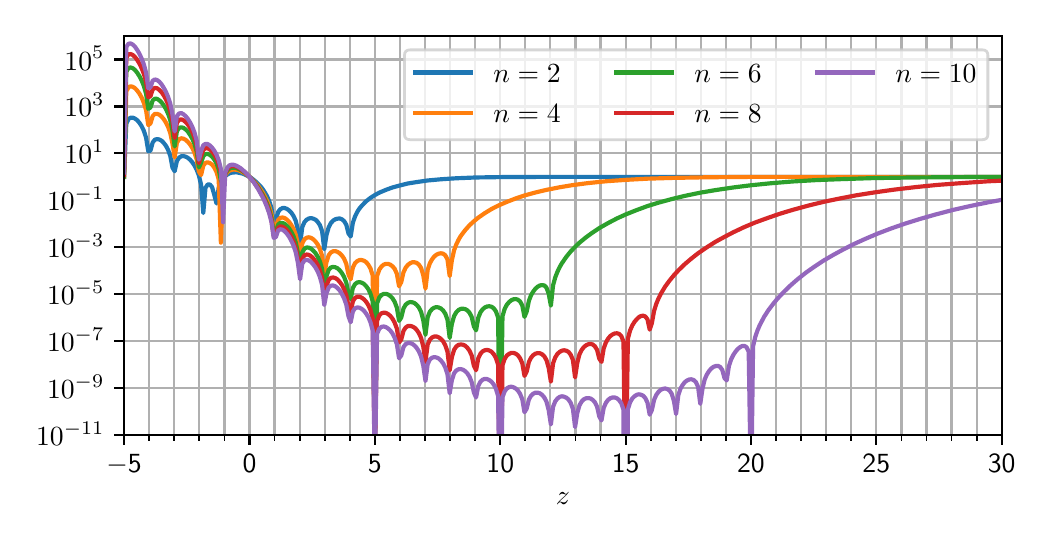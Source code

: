 \begingroup%
\makeatletter%
\begin{pgfpicture}%
\pgfpathrectangle{\pgfpointorigin}{\pgfqpoint{5.0in}{2.5in}}%
\pgfusepath{use as bounding box, clip}%
\begin{pgfscope}%
\pgfsetbuttcap%
\pgfsetmiterjoin%
\definecolor{currentfill}{rgb}{1.0,1.0,1.0}%
\pgfsetfillcolor{currentfill}%
\pgfsetlinewidth{0.0pt}%
\definecolor{currentstroke}{rgb}{1.0,1.0,1.0}%
\pgfsetstrokecolor{currentstroke}%
\pgfsetdash{}{0pt}%
\pgfpathmoveto{\pgfqpoint{0.0in}{0.0in}}%
\pgfpathlineto{\pgfqpoint{5.0in}{0.0in}}%
\pgfpathlineto{\pgfqpoint{5.0in}{2.5in}}%
\pgfpathlineto{\pgfqpoint{0.0in}{2.5in}}%
\pgfpathlineto{\pgfqpoint{0.0in}{0.0in}}%
\pgfpathclose%
\pgfusepath{fill}%
\end{pgfscope}%
\begin{pgfscope}%
\pgfsetbuttcap%
\pgfsetmiterjoin%
\definecolor{currentfill}{rgb}{1.0,1.0,1.0}%
\pgfsetfillcolor{currentfill}%
\pgfsetlinewidth{0.0pt}%
\definecolor{currentstroke}{rgb}{0.0,0.0,0.0}%
\pgfsetstrokecolor{currentstroke}%
\pgfsetstrokeopacity{0.0}%
\pgfsetdash{}{0pt}%
\pgfpathmoveto{\pgfqpoint{0.482in}{0.463in}}%
\pgfpathlineto{\pgfqpoint{4.87in}{0.463in}}%
\pgfpathlineto{\pgfqpoint{4.87in}{2.458in}}%
\pgfpathlineto{\pgfqpoint{0.482in}{2.458in}}%
\pgfpathlineto{\pgfqpoint{0.482in}{0.463in}}%
\pgfpathclose%
\pgfusepath{fill}%
\end{pgfscope}%
\begin{pgfscope}%
\pgfpathrectangle{\pgfqpoint{0.482in}{0.463in}}{\pgfqpoint{4.388in}{1.995in}}%
\pgfusepath{clip}%
\pgfsetrectcap%
\pgfsetroundjoin%
\pgfsetlinewidth{0.803pt}%
\definecolor{currentstroke}{rgb}{0.69,0.69,0.69}%
\pgfsetstrokecolor{currentstroke}%
\pgfsetdash{}{0pt}%
\pgfpathmoveto{\pgfqpoint{0.482in}{0.463in}}%
\pgfpathlineto{\pgfqpoint{0.482in}{2.458in}}%
\pgfusepath{stroke}%
\end{pgfscope}%
\begin{pgfscope}%
\pgfsetbuttcap%
\pgfsetroundjoin%
\definecolor{currentfill}{rgb}{0.0,0.0,0.0}%
\pgfsetfillcolor{currentfill}%
\pgfsetlinewidth{0.803pt}%
\definecolor{currentstroke}{rgb}{0.0,0.0,0.0}%
\pgfsetstrokecolor{currentstroke}%
\pgfsetdash{}{0pt}%
\pgfsys@defobject{currentmarker}{\pgfqpoint{0.0in}{-0.049in}}{\pgfqpoint{0.0in}{0.0in}}{%
\pgfpathmoveto{\pgfqpoint{0.0in}{0.0in}}%
\pgfpathlineto{\pgfqpoint{0.0in}{-0.049in}}%
\pgfusepath{stroke,fill}%
}%
\begin{pgfscope}%
\pgfsys@transformshift{0.482in}{0.463in}%
\pgfsys@useobject{currentmarker}{}%
\end{pgfscope}%
\end{pgfscope}%
\begin{pgfscope}%
\definecolor{textcolor}{rgb}{0.0,0.0,0.0}%
\pgfsetstrokecolor{textcolor}%
\pgfsetfillcolor{textcolor}%
\pgftext[x=0.482in,y=0.366in,,top]{\color{textcolor}\sffamily\fontsize{10.0}{12.0}\selectfont \ensuremath{-}5}%
\end{pgfscope}%
\begin{pgfscope}%
\pgfpathrectangle{\pgfqpoint{0.482in}{0.463in}}{\pgfqpoint{4.388in}{1.995in}}%
\pgfusepath{clip}%
\pgfsetrectcap%
\pgfsetroundjoin%
\pgfsetlinewidth{0.803pt}%
\definecolor{currentstroke}{rgb}{0.69,0.69,0.69}%
\pgfsetstrokecolor{currentstroke}%
\pgfsetdash{}{0pt}%
\pgfpathmoveto{\pgfqpoint{1.109in}{0.463in}}%
\pgfpathlineto{\pgfqpoint{1.109in}{2.458in}}%
\pgfusepath{stroke}%
\end{pgfscope}%
\begin{pgfscope}%
\pgfsetbuttcap%
\pgfsetroundjoin%
\definecolor{currentfill}{rgb}{0.0,0.0,0.0}%
\pgfsetfillcolor{currentfill}%
\pgfsetlinewidth{0.803pt}%
\definecolor{currentstroke}{rgb}{0.0,0.0,0.0}%
\pgfsetstrokecolor{currentstroke}%
\pgfsetdash{}{0pt}%
\pgfsys@defobject{currentmarker}{\pgfqpoint{0.0in}{-0.049in}}{\pgfqpoint{0.0in}{0.0in}}{%
\pgfpathmoveto{\pgfqpoint{0.0in}{0.0in}}%
\pgfpathlineto{\pgfqpoint{0.0in}{-0.049in}}%
\pgfusepath{stroke,fill}%
}%
\begin{pgfscope}%
\pgfsys@transformshift{1.109in}{0.463in}%
\pgfsys@useobject{currentmarker}{}%
\end{pgfscope}%
\end{pgfscope}%
\begin{pgfscope}%
\definecolor{textcolor}{rgb}{0.0,0.0,0.0}%
\pgfsetstrokecolor{textcolor}%
\pgfsetfillcolor{textcolor}%
\pgftext[x=1.109in,y=0.366in,,top]{\color{textcolor}\sffamily\fontsize{10.0}{12.0}\selectfont 0}%
\end{pgfscope}%
\begin{pgfscope}%
\pgfpathrectangle{\pgfqpoint{0.482in}{0.463in}}{\pgfqpoint{4.388in}{1.995in}}%
\pgfusepath{clip}%
\pgfsetrectcap%
\pgfsetroundjoin%
\pgfsetlinewidth{0.803pt}%
\definecolor{currentstroke}{rgb}{0.69,0.69,0.69}%
\pgfsetstrokecolor{currentstroke}%
\pgfsetdash{}{0pt}%
\pgfpathmoveto{\pgfqpoint{1.736in}{0.463in}}%
\pgfpathlineto{\pgfqpoint{1.736in}{2.458in}}%
\pgfusepath{stroke}%
\end{pgfscope}%
\begin{pgfscope}%
\pgfsetbuttcap%
\pgfsetroundjoin%
\definecolor{currentfill}{rgb}{0.0,0.0,0.0}%
\pgfsetfillcolor{currentfill}%
\pgfsetlinewidth{0.803pt}%
\definecolor{currentstroke}{rgb}{0.0,0.0,0.0}%
\pgfsetstrokecolor{currentstroke}%
\pgfsetdash{}{0pt}%
\pgfsys@defobject{currentmarker}{\pgfqpoint{0.0in}{-0.049in}}{\pgfqpoint{0.0in}{0.0in}}{%
\pgfpathmoveto{\pgfqpoint{0.0in}{0.0in}}%
\pgfpathlineto{\pgfqpoint{0.0in}{-0.049in}}%
\pgfusepath{stroke,fill}%
}%
\begin{pgfscope}%
\pgfsys@transformshift{1.736in}{0.463in}%
\pgfsys@useobject{currentmarker}{}%
\end{pgfscope}%
\end{pgfscope}%
\begin{pgfscope}%
\definecolor{textcolor}{rgb}{0.0,0.0,0.0}%
\pgfsetstrokecolor{textcolor}%
\pgfsetfillcolor{textcolor}%
\pgftext[x=1.736in,y=0.366in,,top]{\color{textcolor}\sffamily\fontsize{10.0}{12.0}\selectfont 5}%
\end{pgfscope}%
\begin{pgfscope}%
\pgfpathrectangle{\pgfqpoint{0.482in}{0.463in}}{\pgfqpoint{4.388in}{1.995in}}%
\pgfusepath{clip}%
\pgfsetrectcap%
\pgfsetroundjoin%
\pgfsetlinewidth{0.803pt}%
\definecolor{currentstroke}{rgb}{0.69,0.69,0.69}%
\pgfsetstrokecolor{currentstroke}%
\pgfsetdash{}{0pt}%
\pgfpathmoveto{\pgfqpoint{2.363in}{0.463in}}%
\pgfpathlineto{\pgfqpoint{2.363in}{2.458in}}%
\pgfusepath{stroke}%
\end{pgfscope}%
\begin{pgfscope}%
\pgfsetbuttcap%
\pgfsetroundjoin%
\definecolor{currentfill}{rgb}{0.0,0.0,0.0}%
\pgfsetfillcolor{currentfill}%
\pgfsetlinewidth{0.803pt}%
\definecolor{currentstroke}{rgb}{0.0,0.0,0.0}%
\pgfsetstrokecolor{currentstroke}%
\pgfsetdash{}{0pt}%
\pgfsys@defobject{currentmarker}{\pgfqpoint{0.0in}{-0.049in}}{\pgfqpoint{0.0in}{0.0in}}{%
\pgfpathmoveto{\pgfqpoint{0.0in}{0.0in}}%
\pgfpathlineto{\pgfqpoint{0.0in}{-0.049in}}%
\pgfusepath{stroke,fill}%
}%
\begin{pgfscope}%
\pgfsys@transformshift{2.363in}{0.463in}%
\pgfsys@useobject{currentmarker}{}%
\end{pgfscope}%
\end{pgfscope}%
\begin{pgfscope}%
\definecolor{textcolor}{rgb}{0.0,0.0,0.0}%
\pgfsetstrokecolor{textcolor}%
\pgfsetfillcolor{textcolor}%
\pgftext[x=2.363in,y=0.366in,,top]{\color{textcolor}\sffamily\fontsize{10.0}{12.0}\selectfont 10}%
\end{pgfscope}%
\begin{pgfscope}%
\pgfpathrectangle{\pgfqpoint{0.482in}{0.463in}}{\pgfqpoint{4.388in}{1.995in}}%
\pgfusepath{clip}%
\pgfsetrectcap%
\pgfsetroundjoin%
\pgfsetlinewidth{0.803pt}%
\definecolor{currentstroke}{rgb}{0.69,0.69,0.69}%
\pgfsetstrokecolor{currentstroke}%
\pgfsetdash{}{0pt}%
\pgfpathmoveto{\pgfqpoint{2.99in}{0.463in}}%
\pgfpathlineto{\pgfqpoint{2.99in}{2.458in}}%
\pgfusepath{stroke}%
\end{pgfscope}%
\begin{pgfscope}%
\pgfsetbuttcap%
\pgfsetroundjoin%
\definecolor{currentfill}{rgb}{0.0,0.0,0.0}%
\pgfsetfillcolor{currentfill}%
\pgfsetlinewidth{0.803pt}%
\definecolor{currentstroke}{rgb}{0.0,0.0,0.0}%
\pgfsetstrokecolor{currentstroke}%
\pgfsetdash{}{0pt}%
\pgfsys@defobject{currentmarker}{\pgfqpoint{0.0in}{-0.049in}}{\pgfqpoint{0.0in}{0.0in}}{%
\pgfpathmoveto{\pgfqpoint{0.0in}{0.0in}}%
\pgfpathlineto{\pgfqpoint{0.0in}{-0.049in}}%
\pgfusepath{stroke,fill}%
}%
\begin{pgfscope}%
\pgfsys@transformshift{2.99in}{0.463in}%
\pgfsys@useobject{currentmarker}{}%
\end{pgfscope}%
\end{pgfscope}%
\begin{pgfscope}%
\definecolor{textcolor}{rgb}{0.0,0.0,0.0}%
\pgfsetstrokecolor{textcolor}%
\pgfsetfillcolor{textcolor}%
\pgftext[x=2.99in,y=0.366in,,top]{\color{textcolor}\sffamily\fontsize{10.0}{12.0}\selectfont 15}%
\end{pgfscope}%
\begin{pgfscope}%
\pgfpathrectangle{\pgfqpoint{0.482in}{0.463in}}{\pgfqpoint{4.388in}{1.995in}}%
\pgfusepath{clip}%
\pgfsetrectcap%
\pgfsetroundjoin%
\pgfsetlinewidth{0.803pt}%
\definecolor{currentstroke}{rgb}{0.69,0.69,0.69}%
\pgfsetstrokecolor{currentstroke}%
\pgfsetdash{}{0pt}%
\pgfpathmoveto{\pgfqpoint{3.616in}{0.463in}}%
\pgfpathlineto{\pgfqpoint{3.616in}{2.458in}}%
\pgfusepath{stroke}%
\end{pgfscope}%
\begin{pgfscope}%
\pgfsetbuttcap%
\pgfsetroundjoin%
\definecolor{currentfill}{rgb}{0.0,0.0,0.0}%
\pgfsetfillcolor{currentfill}%
\pgfsetlinewidth{0.803pt}%
\definecolor{currentstroke}{rgb}{0.0,0.0,0.0}%
\pgfsetstrokecolor{currentstroke}%
\pgfsetdash{}{0pt}%
\pgfsys@defobject{currentmarker}{\pgfqpoint{0.0in}{-0.049in}}{\pgfqpoint{0.0in}{0.0in}}{%
\pgfpathmoveto{\pgfqpoint{0.0in}{0.0in}}%
\pgfpathlineto{\pgfqpoint{0.0in}{-0.049in}}%
\pgfusepath{stroke,fill}%
}%
\begin{pgfscope}%
\pgfsys@transformshift{3.616in}{0.463in}%
\pgfsys@useobject{currentmarker}{}%
\end{pgfscope}%
\end{pgfscope}%
\begin{pgfscope}%
\definecolor{textcolor}{rgb}{0.0,0.0,0.0}%
\pgfsetstrokecolor{textcolor}%
\pgfsetfillcolor{textcolor}%
\pgftext[x=3.616in,y=0.366in,,top]{\color{textcolor}\sffamily\fontsize{10.0}{12.0}\selectfont 20}%
\end{pgfscope}%
\begin{pgfscope}%
\pgfpathrectangle{\pgfqpoint{0.482in}{0.463in}}{\pgfqpoint{4.388in}{1.995in}}%
\pgfusepath{clip}%
\pgfsetrectcap%
\pgfsetroundjoin%
\pgfsetlinewidth{0.803pt}%
\definecolor{currentstroke}{rgb}{0.69,0.69,0.69}%
\pgfsetstrokecolor{currentstroke}%
\pgfsetdash{}{0pt}%
\pgfpathmoveto{\pgfqpoint{4.243in}{0.463in}}%
\pgfpathlineto{\pgfqpoint{4.243in}{2.458in}}%
\pgfusepath{stroke}%
\end{pgfscope}%
\begin{pgfscope}%
\pgfsetbuttcap%
\pgfsetroundjoin%
\definecolor{currentfill}{rgb}{0.0,0.0,0.0}%
\pgfsetfillcolor{currentfill}%
\pgfsetlinewidth{0.803pt}%
\definecolor{currentstroke}{rgb}{0.0,0.0,0.0}%
\pgfsetstrokecolor{currentstroke}%
\pgfsetdash{}{0pt}%
\pgfsys@defobject{currentmarker}{\pgfqpoint{0.0in}{-0.049in}}{\pgfqpoint{0.0in}{0.0in}}{%
\pgfpathmoveto{\pgfqpoint{0.0in}{0.0in}}%
\pgfpathlineto{\pgfqpoint{0.0in}{-0.049in}}%
\pgfusepath{stroke,fill}%
}%
\begin{pgfscope}%
\pgfsys@transformshift{4.243in}{0.463in}%
\pgfsys@useobject{currentmarker}{}%
\end{pgfscope}%
\end{pgfscope}%
\begin{pgfscope}%
\definecolor{textcolor}{rgb}{0.0,0.0,0.0}%
\pgfsetstrokecolor{textcolor}%
\pgfsetfillcolor{textcolor}%
\pgftext[x=4.243in,y=0.366in,,top]{\color{textcolor}\sffamily\fontsize{10.0}{12.0}\selectfont 25}%
\end{pgfscope}%
\begin{pgfscope}%
\pgfpathrectangle{\pgfqpoint{0.482in}{0.463in}}{\pgfqpoint{4.388in}{1.995in}}%
\pgfusepath{clip}%
\pgfsetrectcap%
\pgfsetroundjoin%
\pgfsetlinewidth{0.803pt}%
\definecolor{currentstroke}{rgb}{0.69,0.69,0.69}%
\pgfsetstrokecolor{currentstroke}%
\pgfsetdash{}{0pt}%
\pgfpathmoveto{\pgfqpoint{4.87in}{0.463in}}%
\pgfpathlineto{\pgfqpoint{4.87in}{2.458in}}%
\pgfusepath{stroke}%
\end{pgfscope}%
\begin{pgfscope}%
\pgfsetbuttcap%
\pgfsetroundjoin%
\definecolor{currentfill}{rgb}{0.0,0.0,0.0}%
\pgfsetfillcolor{currentfill}%
\pgfsetlinewidth{0.803pt}%
\definecolor{currentstroke}{rgb}{0.0,0.0,0.0}%
\pgfsetstrokecolor{currentstroke}%
\pgfsetdash{}{0pt}%
\pgfsys@defobject{currentmarker}{\pgfqpoint{0.0in}{-0.049in}}{\pgfqpoint{0.0in}{0.0in}}{%
\pgfpathmoveto{\pgfqpoint{0.0in}{0.0in}}%
\pgfpathlineto{\pgfqpoint{0.0in}{-0.049in}}%
\pgfusepath{stroke,fill}%
}%
\begin{pgfscope}%
\pgfsys@transformshift{4.87in}{0.463in}%
\pgfsys@useobject{currentmarker}{}%
\end{pgfscope}%
\end{pgfscope}%
\begin{pgfscope}%
\definecolor{textcolor}{rgb}{0.0,0.0,0.0}%
\pgfsetstrokecolor{textcolor}%
\pgfsetfillcolor{textcolor}%
\pgftext[x=4.87in,y=0.366in,,top]{\color{textcolor}\sffamily\fontsize{10.0}{12.0}\selectfont 30}%
\end{pgfscope}%
\begin{pgfscope}%
\pgfpathrectangle{\pgfqpoint{0.482in}{0.463in}}{\pgfqpoint{4.388in}{1.995in}}%
\pgfusepath{clip}%
\pgfsetrectcap%
\pgfsetroundjoin%
\pgfsetlinewidth{0.803pt}%
\definecolor{currentstroke}{rgb}{0.69,0.69,0.69}%
\pgfsetstrokecolor{currentstroke}%
\pgfsetdash{}{0pt}%
\pgfpathmoveto{\pgfqpoint{0.608in}{0.463in}}%
\pgfpathlineto{\pgfqpoint{0.608in}{2.458in}}%
\pgfusepath{stroke}%
\end{pgfscope}%
\begin{pgfscope}%
\pgfsetbuttcap%
\pgfsetroundjoin%
\definecolor{currentfill}{rgb}{0.0,0.0,0.0}%
\pgfsetfillcolor{currentfill}%
\pgfsetlinewidth{0.602pt}%
\definecolor{currentstroke}{rgb}{0.0,0.0,0.0}%
\pgfsetstrokecolor{currentstroke}%
\pgfsetdash{}{0pt}%
\pgfsys@defobject{currentmarker}{\pgfqpoint{0.0in}{-0.028in}}{\pgfqpoint{0.0in}{0.0in}}{%
\pgfpathmoveto{\pgfqpoint{0.0in}{0.0in}}%
\pgfpathlineto{\pgfqpoint{0.0in}{-0.028in}}%
\pgfusepath{stroke,fill}%
}%
\begin{pgfscope}%
\pgfsys@transformshift{0.608in}{0.463in}%
\pgfsys@useobject{currentmarker}{}%
\end{pgfscope}%
\end{pgfscope}%
\begin{pgfscope}%
\pgfpathrectangle{\pgfqpoint{0.482in}{0.463in}}{\pgfqpoint{4.388in}{1.995in}}%
\pgfusepath{clip}%
\pgfsetrectcap%
\pgfsetroundjoin%
\pgfsetlinewidth{0.803pt}%
\definecolor{currentstroke}{rgb}{0.69,0.69,0.69}%
\pgfsetstrokecolor{currentstroke}%
\pgfsetdash{}{0pt}%
\pgfpathmoveto{\pgfqpoint{0.733in}{0.463in}}%
\pgfpathlineto{\pgfqpoint{0.733in}{2.458in}}%
\pgfusepath{stroke}%
\end{pgfscope}%
\begin{pgfscope}%
\pgfsetbuttcap%
\pgfsetroundjoin%
\definecolor{currentfill}{rgb}{0.0,0.0,0.0}%
\pgfsetfillcolor{currentfill}%
\pgfsetlinewidth{0.602pt}%
\definecolor{currentstroke}{rgb}{0.0,0.0,0.0}%
\pgfsetstrokecolor{currentstroke}%
\pgfsetdash{}{0pt}%
\pgfsys@defobject{currentmarker}{\pgfqpoint{0.0in}{-0.028in}}{\pgfqpoint{0.0in}{0.0in}}{%
\pgfpathmoveto{\pgfqpoint{0.0in}{0.0in}}%
\pgfpathlineto{\pgfqpoint{0.0in}{-0.028in}}%
\pgfusepath{stroke,fill}%
}%
\begin{pgfscope}%
\pgfsys@transformshift{0.733in}{0.463in}%
\pgfsys@useobject{currentmarker}{}%
\end{pgfscope}%
\end{pgfscope}%
\begin{pgfscope}%
\pgfpathrectangle{\pgfqpoint{0.482in}{0.463in}}{\pgfqpoint{4.388in}{1.995in}}%
\pgfusepath{clip}%
\pgfsetrectcap%
\pgfsetroundjoin%
\pgfsetlinewidth{0.803pt}%
\definecolor{currentstroke}{rgb}{0.69,0.69,0.69}%
\pgfsetstrokecolor{currentstroke}%
\pgfsetdash{}{0pt}%
\pgfpathmoveto{\pgfqpoint{0.858in}{0.463in}}%
\pgfpathlineto{\pgfqpoint{0.858in}{2.458in}}%
\pgfusepath{stroke}%
\end{pgfscope}%
\begin{pgfscope}%
\pgfsetbuttcap%
\pgfsetroundjoin%
\definecolor{currentfill}{rgb}{0.0,0.0,0.0}%
\pgfsetfillcolor{currentfill}%
\pgfsetlinewidth{0.602pt}%
\definecolor{currentstroke}{rgb}{0.0,0.0,0.0}%
\pgfsetstrokecolor{currentstroke}%
\pgfsetdash{}{0pt}%
\pgfsys@defobject{currentmarker}{\pgfqpoint{0.0in}{-0.028in}}{\pgfqpoint{0.0in}{0.0in}}{%
\pgfpathmoveto{\pgfqpoint{0.0in}{0.0in}}%
\pgfpathlineto{\pgfqpoint{0.0in}{-0.028in}}%
\pgfusepath{stroke,fill}%
}%
\begin{pgfscope}%
\pgfsys@transformshift{0.858in}{0.463in}%
\pgfsys@useobject{currentmarker}{}%
\end{pgfscope}%
\end{pgfscope}%
\begin{pgfscope}%
\pgfpathrectangle{\pgfqpoint{0.482in}{0.463in}}{\pgfqpoint{4.388in}{1.995in}}%
\pgfusepath{clip}%
\pgfsetrectcap%
\pgfsetroundjoin%
\pgfsetlinewidth{0.803pt}%
\definecolor{currentstroke}{rgb}{0.69,0.69,0.69}%
\pgfsetstrokecolor{currentstroke}%
\pgfsetdash{}{0pt}%
\pgfpathmoveto{\pgfqpoint{0.984in}{0.463in}}%
\pgfpathlineto{\pgfqpoint{0.984in}{2.458in}}%
\pgfusepath{stroke}%
\end{pgfscope}%
\begin{pgfscope}%
\pgfsetbuttcap%
\pgfsetroundjoin%
\definecolor{currentfill}{rgb}{0.0,0.0,0.0}%
\pgfsetfillcolor{currentfill}%
\pgfsetlinewidth{0.602pt}%
\definecolor{currentstroke}{rgb}{0.0,0.0,0.0}%
\pgfsetstrokecolor{currentstroke}%
\pgfsetdash{}{0pt}%
\pgfsys@defobject{currentmarker}{\pgfqpoint{0.0in}{-0.028in}}{\pgfqpoint{0.0in}{0.0in}}{%
\pgfpathmoveto{\pgfqpoint{0.0in}{0.0in}}%
\pgfpathlineto{\pgfqpoint{0.0in}{-0.028in}}%
\pgfusepath{stroke,fill}%
}%
\begin{pgfscope}%
\pgfsys@transformshift{0.984in}{0.463in}%
\pgfsys@useobject{currentmarker}{}%
\end{pgfscope}%
\end{pgfscope}%
\begin{pgfscope}%
\pgfpathrectangle{\pgfqpoint{0.482in}{0.463in}}{\pgfqpoint{4.388in}{1.995in}}%
\pgfusepath{clip}%
\pgfsetrectcap%
\pgfsetroundjoin%
\pgfsetlinewidth{0.803pt}%
\definecolor{currentstroke}{rgb}{0.69,0.69,0.69}%
\pgfsetstrokecolor{currentstroke}%
\pgfsetdash{}{0pt}%
\pgfpathmoveto{\pgfqpoint{1.234in}{0.463in}}%
\pgfpathlineto{\pgfqpoint{1.234in}{2.458in}}%
\pgfusepath{stroke}%
\end{pgfscope}%
\begin{pgfscope}%
\pgfsetbuttcap%
\pgfsetroundjoin%
\definecolor{currentfill}{rgb}{0.0,0.0,0.0}%
\pgfsetfillcolor{currentfill}%
\pgfsetlinewidth{0.602pt}%
\definecolor{currentstroke}{rgb}{0.0,0.0,0.0}%
\pgfsetstrokecolor{currentstroke}%
\pgfsetdash{}{0pt}%
\pgfsys@defobject{currentmarker}{\pgfqpoint{0.0in}{-0.028in}}{\pgfqpoint{0.0in}{0.0in}}{%
\pgfpathmoveto{\pgfqpoint{0.0in}{0.0in}}%
\pgfpathlineto{\pgfqpoint{0.0in}{-0.028in}}%
\pgfusepath{stroke,fill}%
}%
\begin{pgfscope}%
\pgfsys@transformshift{1.234in}{0.463in}%
\pgfsys@useobject{currentmarker}{}%
\end{pgfscope}%
\end{pgfscope}%
\begin{pgfscope}%
\pgfpathrectangle{\pgfqpoint{0.482in}{0.463in}}{\pgfqpoint{4.388in}{1.995in}}%
\pgfusepath{clip}%
\pgfsetrectcap%
\pgfsetroundjoin%
\pgfsetlinewidth{0.803pt}%
\definecolor{currentstroke}{rgb}{0.69,0.69,0.69}%
\pgfsetstrokecolor{currentstroke}%
\pgfsetdash{}{0pt}%
\pgfpathmoveto{\pgfqpoint{1.36in}{0.463in}}%
\pgfpathlineto{\pgfqpoint{1.36in}{2.458in}}%
\pgfusepath{stroke}%
\end{pgfscope}%
\begin{pgfscope}%
\pgfsetbuttcap%
\pgfsetroundjoin%
\definecolor{currentfill}{rgb}{0.0,0.0,0.0}%
\pgfsetfillcolor{currentfill}%
\pgfsetlinewidth{0.602pt}%
\definecolor{currentstroke}{rgb}{0.0,0.0,0.0}%
\pgfsetstrokecolor{currentstroke}%
\pgfsetdash{}{0pt}%
\pgfsys@defobject{currentmarker}{\pgfqpoint{0.0in}{-0.028in}}{\pgfqpoint{0.0in}{0.0in}}{%
\pgfpathmoveto{\pgfqpoint{0.0in}{0.0in}}%
\pgfpathlineto{\pgfqpoint{0.0in}{-0.028in}}%
\pgfusepath{stroke,fill}%
}%
\begin{pgfscope}%
\pgfsys@transformshift{1.36in}{0.463in}%
\pgfsys@useobject{currentmarker}{}%
\end{pgfscope}%
\end{pgfscope}%
\begin{pgfscope}%
\pgfpathrectangle{\pgfqpoint{0.482in}{0.463in}}{\pgfqpoint{4.388in}{1.995in}}%
\pgfusepath{clip}%
\pgfsetrectcap%
\pgfsetroundjoin%
\pgfsetlinewidth{0.803pt}%
\definecolor{currentstroke}{rgb}{0.69,0.69,0.69}%
\pgfsetstrokecolor{currentstroke}%
\pgfsetdash{}{0pt}%
\pgfpathmoveto{\pgfqpoint{1.485in}{0.463in}}%
\pgfpathlineto{\pgfqpoint{1.485in}{2.458in}}%
\pgfusepath{stroke}%
\end{pgfscope}%
\begin{pgfscope}%
\pgfsetbuttcap%
\pgfsetroundjoin%
\definecolor{currentfill}{rgb}{0.0,0.0,0.0}%
\pgfsetfillcolor{currentfill}%
\pgfsetlinewidth{0.602pt}%
\definecolor{currentstroke}{rgb}{0.0,0.0,0.0}%
\pgfsetstrokecolor{currentstroke}%
\pgfsetdash{}{0pt}%
\pgfsys@defobject{currentmarker}{\pgfqpoint{0.0in}{-0.028in}}{\pgfqpoint{0.0in}{0.0in}}{%
\pgfpathmoveto{\pgfqpoint{0.0in}{0.0in}}%
\pgfpathlineto{\pgfqpoint{0.0in}{-0.028in}}%
\pgfusepath{stroke,fill}%
}%
\begin{pgfscope}%
\pgfsys@transformshift{1.485in}{0.463in}%
\pgfsys@useobject{currentmarker}{}%
\end{pgfscope}%
\end{pgfscope}%
\begin{pgfscope}%
\pgfpathrectangle{\pgfqpoint{0.482in}{0.463in}}{\pgfqpoint{4.388in}{1.995in}}%
\pgfusepath{clip}%
\pgfsetrectcap%
\pgfsetroundjoin%
\pgfsetlinewidth{0.803pt}%
\definecolor{currentstroke}{rgb}{0.69,0.69,0.69}%
\pgfsetstrokecolor{currentstroke}%
\pgfsetdash{}{0pt}%
\pgfpathmoveto{\pgfqpoint{1.611in}{0.463in}}%
\pgfpathlineto{\pgfqpoint{1.611in}{2.458in}}%
\pgfusepath{stroke}%
\end{pgfscope}%
\begin{pgfscope}%
\pgfsetbuttcap%
\pgfsetroundjoin%
\definecolor{currentfill}{rgb}{0.0,0.0,0.0}%
\pgfsetfillcolor{currentfill}%
\pgfsetlinewidth{0.602pt}%
\definecolor{currentstroke}{rgb}{0.0,0.0,0.0}%
\pgfsetstrokecolor{currentstroke}%
\pgfsetdash{}{0pt}%
\pgfsys@defobject{currentmarker}{\pgfqpoint{0.0in}{-0.028in}}{\pgfqpoint{0.0in}{0.0in}}{%
\pgfpathmoveto{\pgfqpoint{0.0in}{0.0in}}%
\pgfpathlineto{\pgfqpoint{0.0in}{-0.028in}}%
\pgfusepath{stroke,fill}%
}%
\begin{pgfscope}%
\pgfsys@transformshift{1.611in}{0.463in}%
\pgfsys@useobject{currentmarker}{}%
\end{pgfscope}%
\end{pgfscope}%
\begin{pgfscope}%
\pgfpathrectangle{\pgfqpoint{0.482in}{0.463in}}{\pgfqpoint{4.388in}{1.995in}}%
\pgfusepath{clip}%
\pgfsetrectcap%
\pgfsetroundjoin%
\pgfsetlinewidth{0.803pt}%
\definecolor{currentstroke}{rgb}{0.69,0.69,0.69}%
\pgfsetstrokecolor{currentstroke}%
\pgfsetdash{}{0pt}%
\pgfpathmoveto{\pgfqpoint{1.861in}{0.463in}}%
\pgfpathlineto{\pgfqpoint{1.861in}{2.458in}}%
\pgfusepath{stroke}%
\end{pgfscope}%
\begin{pgfscope}%
\pgfsetbuttcap%
\pgfsetroundjoin%
\definecolor{currentfill}{rgb}{0.0,0.0,0.0}%
\pgfsetfillcolor{currentfill}%
\pgfsetlinewidth{0.602pt}%
\definecolor{currentstroke}{rgb}{0.0,0.0,0.0}%
\pgfsetstrokecolor{currentstroke}%
\pgfsetdash{}{0pt}%
\pgfsys@defobject{currentmarker}{\pgfqpoint{0.0in}{-0.028in}}{\pgfqpoint{0.0in}{0.0in}}{%
\pgfpathmoveto{\pgfqpoint{0.0in}{0.0in}}%
\pgfpathlineto{\pgfqpoint{0.0in}{-0.028in}}%
\pgfusepath{stroke,fill}%
}%
\begin{pgfscope}%
\pgfsys@transformshift{1.861in}{0.463in}%
\pgfsys@useobject{currentmarker}{}%
\end{pgfscope}%
\end{pgfscope}%
\begin{pgfscope}%
\pgfpathrectangle{\pgfqpoint{0.482in}{0.463in}}{\pgfqpoint{4.388in}{1.995in}}%
\pgfusepath{clip}%
\pgfsetrectcap%
\pgfsetroundjoin%
\pgfsetlinewidth{0.803pt}%
\definecolor{currentstroke}{rgb}{0.69,0.69,0.69}%
\pgfsetstrokecolor{currentstroke}%
\pgfsetdash{}{0pt}%
\pgfpathmoveto{\pgfqpoint{1.987in}{0.463in}}%
\pgfpathlineto{\pgfqpoint{1.987in}{2.458in}}%
\pgfusepath{stroke}%
\end{pgfscope}%
\begin{pgfscope}%
\pgfsetbuttcap%
\pgfsetroundjoin%
\definecolor{currentfill}{rgb}{0.0,0.0,0.0}%
\pgfsetfillcolor{currentfill}%
\pgfsetlinewidth{0.602pt}%
\definecolor{currentstroke}{rgb}{0.0,0.0,0.0}%
\pgfsetstrokecolor{currentstroke}%
\pgfsetdash{}{0pt}%
\pgfsys@defobject{currentmarker}{\pgfqpoint{0.0in}{-0.028in}}{\pgfqpoint{0.0in}{0.0in}}{%
\pgfpathmoveto{\pgfqpoint{0.0in}{0.0in}}%
\pgfpathlineto{\pgfqpoint{0.0in}{-0.028in}}%
\pgfusepath{stroke,fill}%
}%
\begin{pgfscope}%
\pgfsys@transformshift{1.987in}{0.463in}%
\pgfsys@useobject{currentmarker}{}%
\end{pgfscope}%
\end{pgfscope}%
\begin{pgfscope}%
\pgfpathrectangle{\pgfqpoint{0.482in}{0.463in}}{\pgfqpoint{4.388in}{1.995in}}%
\pgfusepath{clip}%
\pgfsetrectcap%
\pgfsetroundjoin%
\pgfsetlinewidth{0.803pt}%
\definecolor{currentstroke}{rgb}{0.69,0.69,0.69}%
\pgfsetstrokecolor{currentstroke}%
\pgfsetdash{}{0pt}%
\pgfpathmoveto{\pgfqpoint{2.112in}{0.463in}}%
\pgfpathlineto{\pgfqpoint{2.112in}{2.458in}}%
\pgfusepath{stroke}%
\end{pgfscope}%
\begin{pgfscope}%
\pgfsetbuttcap%
\pgfsetroundjoin%
\definecolor{currentfill}{rgb}{0.0,0.0,0.0}%
\pgfsetfillcolor{currentfill}%
\pgfsetlinewidth{0.602pt}%
\definecolor{currentstroke}{rgb}{0.0,0.0,0.0}%
\pgfsetstrokecolor{currentstroke}%
\pgfsetdash{}{0pt}%
\pgfsys@defobject{currentmarker}{\pgfqpoint{0.0in}{-0.028in}}{\pgfqpoint{0.0in}{0.0in}}{%
\pgfpathmoveto{\pgfqpoint{0.0in}{0.0in}}%
\pgfpathlineto{\pgfqpoint{0.0in}{-0.028in}}%
\pgfusepath{stroke,fill}%
}%
\begin{pgfscope}%
\pgfsys@transformshift{2.112in}{0.463in}%
\pgfsys@useobject{currentmarker}{}%
\end{pgfscope}%
\end{pgfscope}%
\begin{pgfscope}%
\pgfpathrectangle{\pgfqpoint{0.482in}{0.463in}}{\pgfqpoint{4.388in}{1.995in}}%
\pgfusepath{clip}%
\pgfsetrectcap%
\pgfsetroundjoin%
\pgfsetlinewidth{0.803pt}%
\definecolor{currentstroke}{rgb}{0.69,0.69,0.69}%
\pgfsetstrokecolor{currentstroke}%
\pgfsetdash{}{0pt}%
\pgfpathmoveto{\pgfqpoint{2.237in}{0.463in}}%
\pgfpathlineto{\pgfqpoint{2.237in}{2.458in}}%
\pgfusepath{stroke}%
\end{pgfscope}%
\begin{pgfscope}%
\pgfsetbuttcap%
\pgfsetroundjoin%
\definecolor{currentfill}{rgb}{0.0,0.0,0.0}%
\pgfsetfillcolor{currentfill}%
\pgfsetlinewidth{0.602pt}%
\definecolor{currentstroke}{rgb}{0.0,0.0,0.0}%
\pgfsetstrokecolor{currentstroke}%
\pgfsetdash{}{0pt}%
\pgfsys@defobject{currentmarker}{\pgfqpoint{0.0in}{-0.028in}}{\pgfqpoint{0.0in}{0.0in}}{%
\pgfpathmoveto{\pgfqpoint{0.0in}{0.0in}}%
\pgfpathlineto{\pgfqpoint{0.0in}{-0.028in}}%
\pgfusepath{stroke,fill}%
}%
\begin{pgfscope}%
\pgfsys@transformshift{2.237in}{0.463in}%
\pgfsys@useobject{currentmarker}{}%
\end{pgfscope}%
\end{pgfscope}%
\begin{pgfscope}%
\pgfpathrectangle{\pgfqpoint{0.482in}{0.463in}}{\pgfqpoint{4.388in}{1.995in}}%
\pgfusepath{clip}%
\pgfsetrectcap%
\pgfsetroundjoin%
\pgfsetlinewidth{0.803pt}%
\definecolor{currentstroke}{rgb}{0.69,0.69,0.69}%
\pgfsetstrokecolor{currentstroke}%
\pgfsetdash{}{0pt}%
\pgfpathmoveto{\pgfqpoint{2.488in}{0.463in}}%
\pgfpathlineto{\pgfqpoint{2.488in}{2.458in}}%
\pgfusepath{stroke}%
\end{pgfscope}%
\begin{pgfscope}%
\pgfsetbuttcap%
\pgfsetroundjoin%
\definecolor{currentfill}{rgb}{0.0,0.0,0.0}%
\pgfsetfillcolor{currentfill}%
\pgfsetlinewidth{0.602pt}%
\definecolor{currentstroke}{rgb}{0.0,0.0,0.0}%
\pgfsetstrokecolor{currentstroke}%
\pgfsetdash{}{0pt}%
\pgfsys@defobject{currentmarker}{\pgfqpoint{0.0in}{-0.028in}}{\pgfqpoint{0.0in}{0.0in}}{%
\pgfpathmoveto{\pgfqpoint{0.0in}{0.0in}}%
\pgfpathlineto{\pgfqpoint{0.0in}{-0.028in}}%
\pgfusepath{stroke,fill}%
}%
\begin{pgfscope}%
\pgfsys@transformshift{2.488in}{0.463in}%
\pgfsys@useobject{currentmarker}{}%
\end{pgfscope}%
\end{pgfscope}%
\begin{pgfscope}%
\pgfpathrectangle{\pgfqpoint{0.482in}{0.463in}}{\pgfqpoint{4.388in}{1.995in}}%
\pgfusepath{clip}%
\pgfsetrectcap%
\pgfsetroundjoin%
\pgfsetlinewidth{0.803pt}%
\definecolor{currentstroke}{rgb}{0.69,0.69,0.69}%
\pgfsetstrokecolor{currentstroke}%
\pgfsetdash{}{0pt}%
\pgfpathmoveto{\pgfqpoint{2.613in}{0.463in}}%
\pgfpathlineto{\pgfqpoint{2.613in}{2.458in}}%
\pgfusepath{stroke}%
\end{pgfscope}%
\begin{pgfscope}%
\pgfsetbuttcap%
\pgfsetroundjoin%
\definecolor{currentfill}{rgb}{0.0,0.0,0.0}%
\pgfsetfillcolor{currentfill}%
\pgfsetlinewidth{0.602pt}%
\definecolor{currentstroke}{rgb}{0.0,0.0,0.0}%
\pgfsetstrokecolor{currentstroke}%
\pgfsetdash{}{0pt}%
\pgfsys@defobject{currentmarker}{\pgfqpoint{0.0in}{-0.028in}}{\pgfqpoint{0.0in}{0.0in}}{%
\pgfpathmoveto{\pgfqpoint{0.0in}{0.0in}}%
\pgfpathlineto{\pgfqpoint{0.0in}{-0.028in}}%
\pgfusepath{stroke,fill}%
}%
\begin{pgfscope}%
\pgfsys@transformshift{2.613in}{0.463in}%
\pgfsys@useobject{currentmarker}{}%
\end{pgfscope}%
\end{pgfscope}%
\begin{pgfscope}%
\pgfpathrectangle{\pgfqpoint{0.482in}{0.463in}}{\pgfqpoint{4.388in}{1.995in}}%
\pgfusepath{clip}%
\pgfsetrectcap%
\pgfsetroundjoin%
\pgfsetlinewidth{0.803pt}%
\definecolor{currentstroke}{rgb}{0.69,0.69,0.69}%
\pgfsetstrokecolor{currentstroke}%
\pgfsetdash{}{0pt}%
\pgfpathmoveto{\pgfqpoint{2.739in}{0.463in}}%
\pgfpathlineto{\pgfqpoint{2.739in}{2.458in}}%
\pgfusepath{stroke}%
\end{pgfscope}%
\begin{pgfscope}%
\pgfsetbuttcap%
\pgfsetroundjoin%
\definecolor{currentfill}{rgb}{0.0,0.0,0.0}%
\pgfsetfillcolor{currentfill}%
\pgfsetlinewidth{0.602pt}%
\definecolor{currentstroke}{rgb}{0.0,0.0,0.0}%
\pgfsetstrokecolor{currentstroke}%
\pgfsetdash{}{0pt}%
\pgfsys@defobject{currentmarker}{\pgfqpoint{0.0in}{-0.028in}}{\pgfqpoint{0.0in}{0.0in}}{%
\pgfpathmoveto{\pgfqpoint{0.0in}{0.0in}}%
\pgfpathlineto{\pgfqpoint{0.0in}{-0.028in}}%
\pgfusepath{stroke,fill}%
}%
\begin{pgfscope}%
\pgfsys@transformshift{2.739in}{0.463in}%
\pgfsys@useobject{currentmarker}{}%
\end{pgfscope}%
\end{pgfscope}%
\begin{pgfscope}%
\pgfpathrectangle{\pgfqpoint{0.482in}{0.463in}}{\pgfqpoint{4.388in}{1.995in}}%
\pgfusepath{clip}%
\pgfsetrectcap%
\pgfsetroundjoin%
\pgfsetlinewidth{0.803pt}%
\definecolor{currentstroke}{rgb}{0.69,0.69,0.69}%
\pgfsetstrokecolor{currentstroke}%
\pgfsetdash{}{0pt}%
\pgfpathmoveto{\pgfqpoint{2.864in}{0.463in}}%
\pgfpathlineto{\pgfqpoint{2.864in}{2.458in}}%
\pgfusepath{stroke}%
\end{pgfscope}%
\begin{pgfscope}%
\pgfsetbuttcap%
\pgfsetroundjoin%
\definecolor{currentfill}{rgb}{0.0,0.0,0.0}%
\pgfsetfillcolor{currentfill}%
\pgfsetlinewidth{0.602pt}%
\definecolor{currentstroke}{rgb}{0.0,0.0,0.0}%
\pgfsetstrokecolor{currentstroke}%
\pgfsetdash{}{0pt}%
\pgfsys@defobject{currentmarker}{\pgfqpoint{0.0in}{-0.028in}}{\pgfqpoint{0.0in}{0.0in}}{%
\pgfpathmoveto{\pgfqpoint{0.0in}{0.0in}}%
\pgfpathlineto{\pgfqpoint{0.0in}{-0.028in}}%
\pgfusepath{stroke,fill}%
}%
\begin{pgfscope}%
\pgfsys@transformshift{2.864in}{0.463in}%
\pgfsys@useobject{currentmarker}{}%
\end{pgfscope}%
\end{pgfscope}%
\begin{pgfscope}%
\pgfpathrectangle{\pgfqpoint{0.482in}{0.463in}}{\pgfqpoint{4.388in}{1.995in}}%
\pgfusepath{clip}%
\pgfsetrectcap%
\pgfsetroundjoin%
\pgfsetlinewidth{0.803pt}%
\definecolor{currentstroke}{rgb}{0.69,0.69,0.69}%
\pgfsetstrokecolor{currentstroke}%
\pgfsetdash{}{0pt}%
\pgfpathmoveto{\pgfqpoint{3.115in}{0.463in}}%
\pgfpathlineto{\pgfqpoint{3.115in}{2.458in}}%
\pgfusepath{stroke}%
\end{pgfscope}%
\begin{pgfscope}%
\pgfsetbuttcap%
\pgfsetroundjoin%
\definecolor{currentfill}{rgb}{0.0,0.0,0.0}%
\pgfsetfillcolor{currentfill}%
\pgfsetlinewidth{0.602pt}%
\definecolor{currentstroke}{rgb}{0.0,0.0,0.0}%
\pgfsetstrokecolor{currentstroke}%
\pgfsetdash{}{0pt}%
\pgfsys@defobject{currentmarker}{\pgfqpoint{0.0in}{-0.028in}}{\pgfqpoint{0.0in}{0.0in}}{%
\pgfpathmoveto{\pgfqpoint{0.0in}{0.0in}}%
\pgfpathlineto{\pgfqpoint{0.0in}{-0.028in}}%
\pgfusepath{stroke,fill}%
}%
\begin{pgfscope}%
\pgfsys@transformshift{3.115in}{0.463in}%
\pgfsys@useobject{currentmarker}{}%
\end{pgfscope}%
\end{pgfscope}%
\begin{pgfscope}%
\pgfpathrectangle{\pgfqpoint{0.482in}{0.463in}}{\pgfqpoint{4.388in}{1.995in}}%
\pgfusepath{clip}%
\pgfsetrectcap%
\pgfsetroundjoin%
\pgfsetlinewidth{0.803pt}%
\definecolor{currentstroke}{rgb}{0.69,0.69,0.69}%
\pgfsetstrokecolor{currentstroke}%
\pgfsetdash{}{0pt}%
\pgfpathmoveto{\pgfqpoint{3.24in}{0.463in}}%
\pgfpathlineto{\pgfqpoint{3.24in}{2.458in}}%
\pgfusepath{stroke}%
\end{pgfscope}%
\begin{pgfscope}%
\pgfsetbuttcap%
\pgfsetroundjoin%
\definecolor{currentfill}{rgb}{0.0,0.0,0.0}%
\pgfsetfillcolor{currentfill}%
\pgfsetlinewidth{0.602pt}%
\definecolor{currentstroke}{rgb}{0.0,0.0,0.0}%
\pgfsetstrokecolor{currentstroke}%
\pgfsetdash{}{0pt}%
\pgfsys@defobject{currentmarker}{\pgfqpoint{0.0in}{-0.028in}}{\pgfqpoint{0.0in}{0.0in}}{%
\pgfpathmoveto{\pgfqpoint{0.0in}{0.0in}}%
\pgfpathlineto{\pgfqpoint{0.0in}{-0.028in}}%
\pgfusepath{stroke,fill}%
}%
\begin{pgfscope}%
\pgfsys@transformshift{3.24in}{0.463in}%
\pgfsys@useobject{currentmarker}{}%
\end{pgfscope}%
\end{pgfscope}%
\begin{pgfscope}%
\pgfpathrectangle{\pgfqpoint{0.482in}{0.463in}}{\pgfqpoint{4.388in}{1.995in}}%
\pgfusepath{clip}%
\pgfsetrectcap%
\pgfsetroundjoin%
\pgfsetlinewidth{0.803pt}%
\definecolor{currentstroke}{rgb}{0.69,0.69,0.69}%
\pgfsetstrokecolor{currentstroke}%
\pgfsetdash{}{0pt}%
\pgfpathmoveto{\pgfqpoint{3.366in}{0.463in}}%
\pgfpathlineto{\pgfqpoint{3.366in}{2.458in}}%
\pgfusepath{stroke}%
\end{pgfscope}%
\begin{pgfscope}%
\pgfsetbuttcap%
\pgfsetroundjoin%
\definecolor{currentfill}{rgb}{0.0,0.0,0.0}%
\pgfsetfillcolor{currentfill}%
\pgfsetlinewidth{0.602pt}%
\definecolor{currentstroke}{rgb}{0.0,0.0,0.0}%
\pgfsetstrokecolor{currentstroke}%
\pgfsetdash{}{0pt}%
\pgfsys@defobject{currentmarker}{\pgfqpoint{0.0in}{-0.028in}}{\pgfqpoint{0.0in}{0.0in}}{%
\pgfpathmoveto{\pgfqpoint{0.0in}{0.0in}}%
\pgfpathlineto{\pgfqpoint{0.0in}{-0.028in}}%
\pgfusepath{stroke,fill}%
}%
\begin{pgfscope}%
\pgfsys@transformshift{3.366in}{0.463in}%
\pgfsys@useobject{currentmarker}{}%
\end{pgfscope}%
\end{pgfscope}%
\begin{pgfscope}%
\pgfpathrectangle{\pgfqpoint{0.482in}{0.463in}}{\pgfqpoint{4.388in}{1.995in}}%
\pgfusepath{clip}%
\pgfsetrectcap%
\pgfsetroundjoin%
\pgfsetlinewidth{0.803pt}%
\definecolor{currentstroke}{rgb}{0.69,0.69,0.69}%
\pgfsetstrokecolor{currentstroke}%
\pgfsetdash{}{0pt}%
\pgfpathmoveto{\pgfqpoint{3.491in}{0.463in}}%
\pgfpathlineto{\pgfqpoint{3.491in}{2.458in}}%
\pgfusepath{stroke}%
\end{pgfscope}%
\begin{pgfscope}%
\pgfsetbuttcap%
\pgfsetroundjoin%
\definecolor{currentfill}{rgb}{0.0,0.0,0.0}%
\pgfsetfillcolor{currentfill}%
\pgfsetlinewidth{0.602pt}%
\definecolor{currentstroke}{rgb}{0.0,0.0,0.0}%
\pgfsetstrokecolor{currentstroke}%
\pgfsetdash{}{0pt}%
\pgfsys@defobject{currentmarker}{\pgfqpoint{0.0in}{-0.028in}}{\pgfqpoint{0.0in}{0.0in}}{%
\pgfpathmoveto{\pgfqpoint{0.0in}{0.0in}}%
\pgfpathlineto{\pgfqpoint{0.0in}{-0.028in}}%
\pgfusepath{stroke,fill}%
}%
\begin{pgfscope}%
\pgfsys@transformshift{3.491in}{0.463in}%
\pgfsys@useobject{currentmarker}{}%
\end{pgfscope}%
\end{pgfscope}%
\begin{pgfscope}%
\pgfpathrectangle{\pgfqpoint{0.482in}{0.463in}}{\pgfqpoint{4.388in}{1.995in}}%
\pgfusepath{clip}%
\pgfsetrectcap%
\pgfsetroundjoin%
\pgfsetlinewidth{0.803pt}%
\definecolor{currentstroke}{rgb}{0.69,0.69,0.69}%
\pgfsetstrokecolor{currentstroke}%
\pgfsetdash{}{0pt}%
\pgfpathmoveto{\pgfqpoint{3.742in}{0.463in}}%
\pgfpathlineto{\pgfqpoint{3.742in}{2.458in}}%
\pgfusepath{stroke}%
\end{pgfscope}%
\begin{pgfscope}%
\pgfsetbuttcap%
\pgfsetroundjoin%
\definecolor{currentfill}{rgb}{0.0,0.0,0.0}%
\pgfsetfillcolor{currentfill}%
\pgfsetlinewidth{0.602pt}%
\definecolor{currentstroke}{rgb}{0.0,0.0,0.0}%
\pgfsetstrokecolor{currentstroke}%
\pgfsetdash{}{0pt}%
\pgfsys@defobject{currentmarker}{\pgfqpoint{0.0in}{-0.028in}}{\pgfqpoint{0.0in}{0.0in}}{%
\pgfpathmoveto{\pgfqpoint{0.0in}{0.0in}}%
\pgfpathlineto{\pgfqpoint{0.0in}{-0.028in}}%
\pgfusepath{stroke,fill}%
}%
\begin{pgfscope}%
\pgfsys@transformshift{3.742in}{0.463in}%
\pgfsys@useobject{currentmarker}{}%
\end{pgfscope}%
\end{pgfscope}%
\begin{pgfscope}%
\pgfpathrectangle{\pgfqpoint{0.482in}{0.463in}}{\pgfqpoint{4.388in}{1.995in}}%
\pgfusepath{clip}%
\pgfsetrectcap%
\pgfsetroundjoin%
\pgfsetlinewidth{0.803pt}%
\definecolor{currentstroke}{rgb}{0.69,0.69,0.69}%
\pgfsetstrokecolor{currentstroke}%
\pgfsetdash{}{0pt}%
\pgfpathmoveto{\pgfqpoint{3.867in}{0.463in}}%
\pgfpathlineto{\pgfqpoint{3.867in}{2.458in}}%
\pgfusepath{stroke}%
\end{pgfscope}%
\begin{pgfscope}%
\pgfsetbuttcap%
\pgfsetroundjoin%
\definecolor{currentfill}{rgb}{0.0,0.0,0.0}%
\pgfsetfillcolor{currentfill}%
\pgfsetlinewidth{0.602pt}%
\definecolor{currentstroke}{rgb}{0.0,0.0,0.0}%
\pgfsetstrokecolor{currentstroke}%
\pgfsetdash{}{0pt}%
\pgfsys@defobject{currentmarker}{\pgfqpoint{0.0in}{-0.028in}}{\pgfqpoint{0.0in}{0.0in}}{%
\pgfpathmoveto{\pgfqpoint{0.0in}{0.0in}}%
\pgfpathlineto{\pgfqpoint{0.0in}{-0.028in}}%
\pgfusepath{stroke,fill}%
}%
\begin{pgfscope}%
\pgfsys@transformshift{3.867in}{0.463in}%
\pgfsys@useobject{currentmarker}{}%
\end{pgfscope}%
\end{pgfscope}%
\begin{pgfscope}%
\pgfpathrectangle{\pgfqpoint{0.482in}{0.463in}}{\pgfqpoint{4.388in}{1.995in}}%
\pgfusepath{clip}%
\pgfsetrectcap%
\pgfsetroundjoin%
\pgfsetlinewidth{0.803pt}%
\definecolor{currentstroke}{rgb}{0.69,0.69,0.69}%
\pgfsetstrokecolor{currentstroke}%
\pgfsetdash{}{0pt}%
\pgfpathmoveto{\pgfqpoint{3.992in}{0.463in}}%
\pgfpathlineto{\pgfqpoint{3.992in}{2.458in}}%
\pgfusepath{stroke}%
\end{pgfscope}%
\begin{pgfscope}%
\pgfsetbuttcap%
\pgfsetroundjoin%
\definecolor{currentfill}{rgb}{0.0,0.0,0.0}%
\pgfsetfillcolor{currentfill}%
\pgfsetlinewidth{0.602pt}%
\definecolor{currentstroke}{rgb}{0.0,0.0,0.0}%
\pgfsetstrokecolor{currentstroke}%
\pgfsetdash{}{0pt}%
\pgfsys@defobject{currentmarker}{\pgfqpoint{0.0in}{-0.028in}}{\pgfqpoint{0.0in}{0.0in}}{%
\pgfpathmoveto{\pgfqpoint{0.0in}{0.0in}}%
\pgfpathlineto{\pgfqpoint{0.0in}{-0.028in}}%
\pgfusepath{stroke,fill}%
}%
\begin{pgfscope}%
\pgfsys@transformshift{3.992in}{0.463in}%
\pgfsys@useobject{currentmarker}{}%
\end{pgfscope}%
\end{pgfscope}%
\begin{pgfscope}%
\pgfpathrectangle{\pgfqpoint{0.482in}{0.463in}}{\pgfqpoint{4.388in}{1.995in}}%
\pgfusepath{clip}%
\pgfsetrectcap%
\pgfsetroundjoin%
\pgfsetlinewidth{0.803pt}%
\definecolor{currentstroke}{rgb}{0.69,0.69,0.69}%
\pgfsetstrokecolor{currentstroke}%
\pgfsetdash{}{0pt}%
\pgfpathmoveto{\pgfqpoint{4.118in}{0.463in}}%
\pgfpathlineto{\pgfqpoint{4.118in}{2.458in}}%
\pgfusepath{stroke}%
\end{pgfscope}%
\begin{pgfscope}%
\pgfsetbuttcap%
\pgfsetroundjoin%
\definecolor{currentfill}{rgb}{0.0,0.0,0.0}%
\pgfsetfillcolor{currentfill}%
\pgfsetlinewidth{0.602pt}%
\definecolor{currentstroke}{rgb}{0.0,0.0,0.0}%
\pgfsetstrokecolor{currentstroke}%
\pgfsetdash{}{0pt}%
\pgfsys@defobject{currentmarker}{\pgfqpoint{0.0in}{-0.028in}}{\pgfqpoint{0.0in}{0.0in}}{%
\pgfpathmoveto{\pgfqpoint{0.0in}{0.0in}}%
\pgfpathlineto{\pgfqpoint{0.0in}{-0.028in}}%
\pgfusepath{stroke,fill}%
}%
\begin{pgfscope}%
\pgfsys@transformshift{4.118in}{0.463in}%
\pgfsys@useobject{currentmarker}{}%
\end{pgfscope}%
\end{pgfscope}%
\begin{pgfscope}%
\pgfpathrectangle{\pgfqpoint{0.482in}{0.463in}}{\pgfqpoint{4.388in}{1.995in}}%
\pgfusepath{clip}%
\pgfsetrectcap%
\pgfsetroundjoin%
\pgfsetlinewidth{0.803pt}%
\definecolor{currentstroke}{rgb}{0.69,0.69,0.69}%
\pgfsetstrokecolor{currentstroke}%
\pgfsetdash{}{0pt}%
\pgfpathmoveto{\pgfqpoint{4.369in}{0.463in}}%
\pgfpathlineto{\pgfqpoint{4.369in}{2.458in}}%
\pgfusepath{stroke}%
\end{pgfscope}%
\begin{pgfscope}%
\pgfsetbuttcap%
\pgfsetroundjoin%
\definecolor{currentfill}{rgb}{0.0,0.0,0.0}%
\pgfsetfillcolor{currentfill}%
\pgfsetlinewidth{0.602pt}%
\definecolor{currentstroke}{rgb}{0.0,0.0,0.0}%
\pgfsetstrokecolor{currentstroke}%
\pgfsetdash{}{0pt}%
\pgfsys@defobject{currentmarker}{\pgfqpoint{0.0in}{-0.028in}}{\pgfqpoint{0.0in}{0.0in}}{%
\pgfpathmoveto{\pgfqpoint{0.0in}{0.0in}}%
\pgfpathlineto{\pgfqpoint{0.0in}{-0.028in}}%
\pgfusepath{stroke,fill}%
}%
\begin{pgfscope}%
\pgfsys@transformshift{4.369in}{0.463in}%
\pgfsys@useobject{currentmarker}{}%
\end{pgfscope}%
\end{pgfscope}%
\begin{pgfscope}%
\pgfpathrectangle{\pgfqpoint{0.482in}{0.463in}}{\pgfqpoint{4.388in}{1.995in}}%
\pgfusepath{clip}%
\pgfsetrectcap%
\pgfsetroundjoin%
\pgfsetlinewidth{0.803pt}%
\definecolor{currentstroke}{rgb}{0.69,0.69,0.69}%
\pgfsetstrokecolor{currentstroke}%
\pgfsetdash{}{0pt}%
\pgfpathmoveto{\pgfqpoint{4.494in}{0.463in}}%
\pgfpathlineto{\pgfqpoint{4.494in}{2.458in}}%
\pgfusepath{stroke}%
\end{pgfscope}%
\begin{pgfscope}%
\pgfsetbuttcap%
\pgfsetroundjoin%
\definecolor{currentfill}{rgb}{0.0,0.0,0.0}%
\pgfsetfillcolor{currentfill}%
\pgfsetlinewidth{0.602pt}%
\definecolor{currentstroke}{rgb}{0.0,0.0,0.0}%
\pgfsetstrokecolor{currentstroke}%
\pgfsetdash{}{0pt}%
\pgfsys@defobject{currentmarker}{\pgfqpoint{0.0in}{-0.028in}}{\pgfqpoint{0.0in}{0.0in}}{%
\pgfpathmoveto{\pgfqpoint{0.0in}{0.0in}}%
\pgfpathlineto{\pgfqpoint{0.0in}{-0.028in}}%
\pgfusepath{stroke,fill}%
}%
\begin{pgfscope}%
\pgfsys@transformshift{4.494in}{0.463in}%
\pgfsys@useobject{currentmarker}{}%
\end{pgfscope}%
\end{pgfscope}%
\begin{pgfscope}%
\pgfpathrectangle{\pgfqpoint{0.482in}{0.463in}}{\pgfqpoint{4.388in}{1.995in}}%
\pgfusepath{clip}%
\pgfsetrectcap%
\pgfsetroundjoin%
\pgfsetlinewidth{0.803pt}%
\definecolor{currentstroke}{rgb}{0.69,0.69,0.69}%
\pgfsetstrokecolor{currentstroke}%
\pgfsetdash{}{0pt}%
\pgfpathmoveto{\pgfqpoint{4.619in}{0.463in}}%
\pgfpathlineto{\pgfqpoint{4.619in}{2.458in}}%
\pgfusepath{stroke}%
\end{pgfscope}%
\begin{pgfscope}%
\pgfsetbuttcap%
\pgfsetroundjoin%
\definecolor{currentfill}{rgb}{0.0,0.0,0.0}%
\pgfsetfillcolor{currentfill}%
\pgfsetlinewidth{0.602pt}%
\definecolor{currentstroke}{rgb}{0.0,0.0,0.0}%
\pgfsetstrokecolor{currentstroke}%
\pgfsetdash{}{0pt}%
\pgfsys@defobject{currentmarker}{\pgfqpoint{0.0in}{-0.028in}}{\pgfqpoint{0.0in}{0.0in}}{%
\pgfpathmoveto{\pgfqpoint{0.0in}{0.0in}}%
\pgfpathlineto{\pgfqpoint{0.0in}{-0.028in}}%
\pgfusepath{stroke,fill}%
}%
\begin{pgfscope}%
\pgfsys@transformshift{4.619in}{0.463in}%
\pgfsys@useobject{currentmarker}{}%
\end{pgfscope}%
\end{pgfscope}%
\begin{pgfscope}%
\pgfpathrectangle{\pgfqpoint{0.482in}{0.463in}}{\pgfqpoint{4.388in}{1.995in}}%
\pgfusepath{clip}%
\pgfsetrectcap%
\pgfsetroundjoin%
\pgfsetlinewidth{0.803pt}%
\definecolor{currentstroke}{rgb}{0.69,0.69,0.69}%
\pgfsetstrokecolor{currentstroke}%
\pgfsetdash{}{0pt}%
\pgfpathmoveto{\pgfqpoint{4.745in}{0.463in}}%
\pgfpathlineto{\pgfqpoint{4.745in}{2.458in}}%
\pgfusepath{stroke}%
\end{pgfscope}%
\begin{pgfscope}%
\pgfsetbuttcap%
\pgfsetroundjoin%
\definecolor{currentfill}{rgb}{0.0,0.0,0.0}%
\pgfsetfillcolor{currentfill}%
\pgfsetlinewidth{0.602pt}%
\definecolor{currentstroke}{rgb}{0.0,0.0,0.0}%
\pgfsetstrokecolor{currentstroke}%
\pgfsetdash{}{0pt}%
\pgfsys@defobject{currentmarker}{\pgfqpoint{0.0in}{-0.028in}}{\pgfqpoint{0.0in}{0.0in}}{%
\pgfpathmoveto{\pgfqpoint{0.0in}{0.0in}}%
\pgfpathlineto{\pgfqpoint{0.0in}{-0.028in}}%
\pgfusepath{stroke,fill}%
}%
\begin{pgfscope}%
\pgfsys@transformshift{4.745in}{0.463in}%
\pgfsys@useobject{currentmarker}{}%
\end{pgfscope}%
\end{pgfscope}%
\begin{pgfscope}%
\definecolor{textcolor}{rgb}{0.0,0.0,0.0}%
\pgfsetstrokecolor{textcolor}%
\pgfsetfillcolor{textcolor}%
\pgftext[x=2.676in,y=0.176in,,top]{\color{textcolor}\sffamily\fontsize{10.0}{12.0}\selectfont \(\displaystyle z\)}%
\end{pgfscope}%
\begin{pgfscope}%
\pgfpathrectangle{\pgfqpoint{0.482in}{0.463in}}{\pgfqpoint{4.388in}{1.995in}}%
\pgfusepath{clip}%
\pgfsetrectcap%
\pgfsetroundjoin%
\pgfsetlinewidth{0.803pt}%
\definecolor{currentstroke}{rgb}{0.69,0.69,0.69}%
\pgfsetstrokecolor{currentstroke}%
\pgfsetdash{}{0pt}%
\pgfpathmoveto{\pgfqpoint{0.482in}{0.463in}}%
\pgfpathlineto{\pgfqpoint{4.87in}{0.463in}}%
\pgfusepath{stroke}%
\end{pgfscope}%
\begin{pgfscope}%
\pgfsetbuttcap%
\pgfsetroundjoin%
\definecolor{currentfill}{rgb}{0.0,0.0,0.0}%
\pgfsetfillcolor{currentfill}%
\pgfsetlinewidth{0.803pt}%
\definecolor{currentstroke}{rgb}{0.0,0.0,0.0}%
\pgfsetstrokecolor{currentstroke}%
\pgfsetdash{}{0pt}%
\pgfsys@defobject{currentmarker}{\pgfqpoint{-0.049in}{0.0in}}{\pgfqpoint{-0.0in}{0.0in}}{%
\pgfpathmoveto{\pgfqpoint{-0.0in}{0.0in}}%
\pgfpathlineto{\pgfqpoint{-0.049in}{0.0in}}%
\pgfusepath{stroke,fill}%
}%
\begin{pgfscope}%
\pgfsys@transformshift{0.482in}{0.463in}%
\pgfsys@useobject{currentmarker}{}%
\end{pgfscope}%
\end{pgfscope}%
\begin{pgfscope}%
\definecolor{textcolor}{rgb}{0.0,0.0,0.0}%
\pgfsetstrokecolor{textcolor}%
\pgfsetfillcolor{textcolor}%
\pgftext[x=0.042in, y=0.411in, left, base]{\color{textcolor}\sffamily\fontsize{10.0}{12.0}\selectfont \(\displaystyle {10^{-11}}\)}%
\end{pgfscope}%
\begin{pgfscope}%
\pgfpathrectangle{\pgfqpoint{0.482in}{0.463in}}{\pgfqpoint{4.388in}{1.995in}}%
\pgfusepath{clip}%
\pgfsetrectcap%
\pgfsetroundjoin%
\pgfsetlinewidth{0.803pt}%
\definecolor{currentstroke}{rgb}{0.69,0.69,0.69}%
\pgfsetstrokecolor{currentstroke}%
\pgfsetdash{}{0pt}%
\pgfpathmoveto{\pgfqpoint{0.482in}{0.698in}}%
\pgfpathlineto{\pgfqpoint{4.87in}{0.698in}}%
\pgfusepath{stroke}%
\end{pgfscope}%
\begin{pgfscope}%
\pgfsetbuttcap%
\pgfsetroundjoin%
\definecolor{currentfill}{rgb}{0.0,0.0,0.0}%
\pgfsetfillcolor{currentfill}%
\pgfsetlinewidth{0.803pt}%
\definecolor{currentstroke}{rgb}{0.0,0.0,0.0}%
\pgfsetstrokecolor{currentstroke}%
\pgfsetdash{}{0pt}%
\pgfsys@defobject{currentmarker}{\pgfqpoint{-0.049in}{0.0in}}{\pgfqpoint{-0.0in}{0.0in}}{%
\pgfpathmoveto{\pgfqpoint{-0.0in}{0.0in}}%
\pgfpathlineto{\pgfqpoint{-0.049in}{0.0in}}%
\pgfusepath{stroke,fill}%
}%
\begin{pgfscope}%
\pgfsys@transformshift{0.482in}{0.698in}%
\pgfsys@useobject{currentmarker}{}%
\end{pgfscope}%
\end{pgfscope}%
\begin{pgfscope}%
\definecolor{textcolor}{rgb}{0.0,0.0,0.0}%
\pgfsetstrokecolor{textcolor}%
\pgfsetfillcolor{textcolor}%
\pgftext[x=0.097in, y=0.645in, left, base]{\color{textcolor}\sffamily\fontsize{10.0}{12.0}\selectfont \(\displaystyle {10^{-9}}\)}%
\end{pgfscope}%
\begin{pgfscope}%
\pgfpathrectangle{\pgfqpoint{0.482in}{0.463in}}{\pgfqpoint{4.388in}{1.995in}}%
\pgfusepath{clip}%
\pgfsetrectcap%
\pgfsetroundjoin%
\pgfsetlinewidth{0.803pt}%
\definecolor{currentstroke}{rgb}{0.69,0.69,0.69}%
\pgfsetstrokecolor{currentstroke}%
\pgfsetdash{}{0pt}%
\pgfpathmoveto{\pgfqpoint{0.482in}{0.933in}}%
\pgfpathlineto{\pgfqpoint{4.87in}{0.933in}}%
\pgfusepath{stroke}%
\end{pgfscope}%
\begin{pgfscope}%
\pgfsetbuttcap%
\pgfsetroundjoin%
\definecolor{currentfill}{rgb}{0.0,0.0,0.0}%
\pgfsetfillcolor{currentfill}%
\pgfsetlinewidth{0.803pt}%
\definecolor{currentstroke}{rgb}{0.0,0.0,0.0}%
\pgfsetstrokecolor{currentstroke}%
\pgfsetdash{}{0pt}%
\pgfsys@defobject{currentmarker}{\pgfqpoint{-0.049in}{0.0in}}{\pgfqpoint{-0.0in}{0.0in}}{%
\pgfpathmoveto{\pgfqpoint{-0.0in}{0.0in}}%
\pgfpathlineto{\pgfqpoint{-0.049in}{0.0in}}%
\pgfusepath{stroke,fill}%
}%
\begin{pgfscope}%
\pgfsys@transformshift{0.482in}{0.933in}%
\pgfsys@useobject{currentmarker}{}%
\end{pgfscope}%
\end{pgfscope}%
\begin{pgfscope}%
\definecolor{textcolor}{rgb}{0.0,0.0,0.0}%
\pgfsetstrokecolor{textcolor}%
\pgfsetfillcolor{textcolor}%
\pgftext[x=0.097in, y=0.88in, left, base]{\color{textcolor}\sffamily\fontsize{10.0}{12.0}\selectfont \(\displaystyle {10^{-7}}\)}%
\end{pgfscope}%
\begin{pgfscope}%
\pgfpathrectangle{\pgfqpoint{0.482in}{0.463in}}{\pgfqpoint{4.388in}{1.995in}}%
\pgfusepath{clip}%
\pgfsetrectcap%
\pgfsetroundjoin%
\pgfsetlinewidth{0.803pt}%
\definecolor{currentstroke}{rgb}{0.69,0.69,0.69}%
\pgfsetstrokecolor{currentstroke}%
\pgfsetdash{}{0pt}%
\pgfpathmoveto{\pgfqpoint{0.482in}{1.167in}}%
\pgfpathlineto{\pgfqpoint{4.87in}{1.167in}}%
\pgfusepath{stroke}%
\end{pgfscope}%
\begin{pgfscope}%
\pgfsetbuttcap%
\pgfsetroundjoin%
\definecolor{currentfill}{rgb}{0.0,0.0,0.0}%
\pgfsetfillcolor{currentfill}%
\pgfsetlinewidth{0.803pt}%
\definecolor{currentstroke}{rgb}{0.0,0.0,0.0}%
\pgfsetstrokecolor{currentstroke}%
\pgfsetdash{}{0pt}%
\pgfsys@defobject{currentmarker}{\pgfqpoint{-0.049in}{0.0in}}{\pgfqpoint{-0.0in}{0.0in}}{%
\pgfpathmoveto{\pgfqpoint{-0.0in}{0.0in}}%
\pgfpathlineto{\pgfqpoint{-0.049in}{0.0in}}%
\pgfusepath{stroke,fill}%
}%
\begin{pgfscope}%
\pgfsys@transformshift{0.482in}{1.167in}%
\pgfsys@useobject{currentmarker}{}%
\end{pgfscope}%
\end{pgfscope}%
\begin{pgfscope}%
\definecolor{textcolor}{rgb}{0.0,0.0,0.0}%
\pgfsetstrokecolor{textcolor}%
\pgfsetfillcolor{textcolor}%
\pgftext[x=0.097in, y=1.115in, left, base]{\color{textcolor}\sffamily\fontsize{10.0}{12.0}\selectfont \(\displaystyle {10^{-5}}\)}%
\end{pgfscope}%
\begin{pgfscope}%
\pgfpathrectangle{\pgfqpoint{0.482in}{0.463in}}{\pgfqpoint{4.388in}{1.995in}}%
\pgfusepath{clip}%
\pgfsetrectcap%
\pgfsetroundjoin%
\pgfsetlinewidth{0.803pt}%
\definecolor{currentstroke}{rgb}{0.69,0.69,0.69}%
\pgfsetstrokecolor{currentstroke}%
\pgfsetdash{}{0pt}%
\pgfpathmoveto{\pgfqpoint{0.482in}{1.402in}}%
\pgfpathlineto{\pgfqpoint{4.87in}{1.402in}}%
\pgfusepath{stroke}%
\end{pgfscope}%
\begin{pgfscope}%
\pgfsetbuttcap%
\pgfsetroundjoin%
\definecolor{currentfill}{rgb}{0.0,0.0,0.0}%
\pgfsetfillcolor{currentfill}%
\pgfsetlinewidth{0.803pt}%
\definecolor{currentstroke}{rgb}{0.0,0.0,0.0}%
\pgfsetstrokecolor{currentstroke}%
\pgfsetdash{}{0pt}%
\pgfsys@defobject{currentmarker}{\pgfqpoint{-0.049in}{0.0in}}{\pgfqpoint{-0.0in}{0.0in}}{%
\pgfpathmoveto{\pgfqpoint{-0.0in}{0.0in}}%
\pgfpathlineto{\pgfqpoint{-0.049in}{0.0in}}%
\pgfusepath{stroke,fill}%
}%
\begin{pgfscope}%
\pgfsys@transformshift{0.482in}{1.402in}%
\pgfsys@useobject{currentmarker}{}%
\end{pgfscope}%
\end{pgfscope}%
\begin{pgfscope}%
\definecolor{textcolor}{rgb}{0.0,0.0,0.0}%
\pgfsetstrokecolor{textcolor}%
\pgfsetfillcolor{textcolor}%
\pgftext[x=0.097in, y=1.349in, left, base]{\color{textcolor}\sffamily\fontsize{10.0}{12.0}\selectfont \(\displaystyle {10^{-3}}\)}%
\end{pgfscope}%
\begin{pgfscope}%
\pgfpathrectangle{\pgfqpoint{0.482in}{0.463in}}{\pgfqpoint{4.388in}{1.995in}}%
\pgfusepath{clip}%
\pgfsetrectcap%
\pgfsetroundjoin%
\pgfsetlinewidth{0.803pt}%
\definecolor{currentstroke}{rgb}{0.69,0.69,0.69}%
\pgfsetstrokecolor{currentstroke}%
\pgfsetdash{}{0pt}%
\pgfpathmoveto{\pgfqpoint{0.482in}{1.637in}}%
\pgfpathlineto{\pgfqpoint{4.87in}{1.637in}}%
\pgfusepath{stroke}%
\end{pgfscope}%
\begin{pgfscope}%
\pgfsetbuttcap%
\pgfsetroundjoin%
\definecolor{currentfill}{rgb}{0.0,0.0,0.0}%
\pgfsetfillcolor{currentfill}%
\pgfsetlinewidth{0.803pt}%
\definecolor{currentstroke}{rgb}{0.0,0.0,0.0}%
\pgfsetstrokecolor{currentstroke}%
\pgfsetdash{}{0pt}%
\pgfsys@defobject{currentmarker}{\pgfqpoint{-0.049in}{0.0in}}{\pgfqpoint{-0.0in}{0.0in}}{%
\pgfpathmoveto{\pgfqpoint{-0.0in}{0.0in}}%
\pgfpathlineto{\pgfqpoint{-0.049in}{0.0in}}%
\pgfusepath{stroke,fill}%
}%
\begin{pgfscope}%
\pgfsys@transformshift{0.482in}{1.637in}%
\pgfsys@useobject{currentmarker}{}%
\end{pgfscope}%
\end{pgfscope}%
\begin{pgfscope}%
\definecolor{textcolor}{rgb}{0.0,0.0,0.0}%
\pgfsetstrokecolor{textcolor}%
\pgfsetfillcolor{textcolor}%
\pgftext[x=0.097in, y=1.584in, left, base]{\color{textcolor}\sffamily\fontsize{10.0}{12.0}\selectfont \(\displaystyle {10^{-1}}\)}%
\end{pgfscope}%
\begin{pgfscope}%
\pgfpathrectangle{\pgfqpoint{0.482in}{0.463in}}{\pgfqpoint{4.388in}{1.995in}}%
\pgfusepath{clip}%
\pgfsetrectcap%
\pgfsetroundjoin%
\pgfsetlinewidth{0.803pt}%
\definecolor{currentstroke}{rgb}{0.69,0.69,0.69}%
\pgfsetstrokecolor{currentstroke}%
\pgfsetdash{}{0pt}%
\pgfpathmoveto{\pgfqpoint{0.482in}{1.872in}}%
\pgfpathlineto{\pgfqpoint{4.87in}{1.872in}}%
\pgfusepath{stroke}%
\end{pgfscope}%
\begin{pgfscope}%
\pgfsetbuttcap%
\pgfsetroundjoin%
\definecolor{currentfill}{rgb}{0.0,0.0,0.0}%
\pgfsetfillcolor{currentfill}%
\pgfsetlinewidth{0.803pt}%
\definecolor{currentstroke}{rgb}{0.0,0.0,0.0}%
\pgfsetstrokecolor{currentstroke}%
\pgfsetdash{}{0pt}%
\pgfsys@defobject{currentmarker}{\pgfqpoint{-0.049in}{0.0in}}{\pgfqpoint{-0.0in}{0.0in}}{%
\pgfpathmoveto{\pgfqpoint{-0.0in}{0.0in}}%
\pgfpathlineto{\pgfqpoint{-0.049in}{0.0in}}%
\pgfusepath{stroke,fill}%
}%
\begin{pgfscope}%
\pgfsys@transformshift{0.482in}{1.872in}%
\pgfsys@useobject{currentmarker}{}%
\end{pgfscope}%
\end{pgfscope}%
\begin{pgfscope}%
\definecolor{textcolor}{rgb}{0.0,0.0,0.0}%
\pgfsetstrokecolor{textcolor}%
\pgfsetfillcolor{textcolor}%
\pgftext[x=0.184in, y=1.819in, left, base]{\color{textcolor}\sffamily\fontsize{10.0}{12.0}\selectfont \(\displaystyle {10^{1}}\)}%
\end{pgfscope}%
\begin{pgfscope}%
\pgfpathrectangle{\pgfqpoint{0.482in}{0.463in}}{\pgfqpoint{4.388in}{1.995in}}%
\pgfusepath{clip}%
\pgfsetrectcap%
\pgfsetroundjoin%
\pgfsetlinewidth{0.803pt}%
\definecolor{currentstroke}{rgb}{0.69,0.69,0.69}%
\pgfsetstrokecolor{currentstroke}%
\pgfsetdash{}{0pt}%
\pgfpathmoveto{\pgfqpoint{0.482in}{2.106in}}%
\pgfpathlineto{\pgfqpoint{4.87in}{2.106in}}%
\pgfusepath{stroke}%
\end{pgfscope}%
\begin{pgfscope}%
\pgfsetbuttcap%
\pgfsetroundjoin%
\definecolor{currentfill}{rgb}{0.0,0.0,0.0}%
\pgfsetfillcolor{currentfill}%
\pgfsetlinewidth{0.803pt}%
\definecolor{currentstroke}{rgb}{0.0,0.0,0.0}%
\pgfsetstrokecolor{currentstroke}%
\pgfsetdash{}{0pt}%
\pgfsys@defobject{currentmarker}{\pgfqpoint{-0.049in}{0.0in}}{\pgfqpoint{-0.0in}{0.0in}}{%
\pgfpathmoveto{\pgfqpoint{-0.0in}{0.0in}}%
\pgfpathlineto{\pgfqpoint{-0.049in}{0.0in}}%
\pgfusepath{stroke,fill}%
}%
\begin{pgfscope}%
\pgfsys@transformshift{0.482in}{2.106in}%
\pgfsys@useobject{currentmarker}{}%
\end{pgfscope}%
\end{pgfscope}%
\begin{pgfscope}%
\definecolor{textcolor}{rgb}{0.0,0.0,0.0}%
\pgfsetstrokecolor{textcolor}%
\pgfsetfillcolor{textcolor}%
\pgftext[x=0.184in, y=2.054in, left, base]{\color{textcolor}\sffamily\fontsize{10.0}{12.0}\selectfont \(\displaystyle {10^{3}}\)}%
\end{pgfscope}%
\begin{pgfscope}%
\pgfpathrectangle{\pgfqpoint{0.482in}{0.463in}}{\pgfqpoint{4.388in}{1.995in}}%
\pgfusepath{clip}%
\pgfsetrectcap%
\pgfsetroundjoin%
\pgfsetlinewidth{0.803pt}%
\definecolor{currentstroke}{rgb}{0.69,0.69,0.69}%
\pgfsetstrokecolor{currentstroke}%
\pgfsetdash{}{0pt}%
\pgfpathmoveto{\pgfqpoint{0.482in}{2.341in}}%
\pgfpathlineto{\pgfqpoint{4.87in}{2.341in}}%
\pgfusepath{stroke}%
\end{pgfscope}%
\begin{pgfscope}%
\pgfsetbuttcap%
\pgfsetroundjoin%
\definecolor{currentfill}{rgb}{0.0,0.0,0.0}%
\pgfsetfillcolor{currentfill}%
\pgfsetlinewidth{0.803pt}%
\definecolor{currentstroke}{rgb}{0.0,0.0,0.0}%
\pgfsetstrokecolor{currentstroke}%
\pgfsetdash{}{0pt}%
\pgfsys@defobject{currentmarker}{\pgfqpoint{-0.049in}{0.0in}}{\pgfqpoint{-0.0in}{0.0in}}{%
\pgfpathmoveto{\pgfqpoint{-0.0in}{0.0in}}%
\pgfpathlineto{\pgfqpoint{-0.049in}{0.0in}}%
\pgfusepath{stroke,fill}%
}%
\begin{pgfscope}%
\pgfsys@transformshift{0.482in}{2.341in}%
\pgfsys@useobject{currentmarker}{}%
\end{pgfscope}%
\end{pgfscope}%
\begin{pgfscope}%
\definecolor{textcolor}{rgb}{0.0,0.0,0.0}%
\pgfsetstrokecolor{textcolor}%
\pgfsetfillcolor{textcolor}%
\pgftext[x=0.184in, y=2.288in, left, base]{\color{textcolor}\sffamily\fontsize{10.0}{12.0}\selectfont \(\displaystyle {10^{5}}\)}%
\end{pgfscope}%
\begin{pgfscope}%
\pgfpathrectangle{\pgfqpoint{0.482in}{0.463in}}{\pgfqpoint{4.388in}{1.995in}}%
\pgfusepath{clip}%
\pgfsetrectcap%
\pgfsetroundjoin%
\pgfsetlinewidth{1.506pt}%
\definecolor{currentstroke}{rgb}{0.122,0.467,0.706}%
\pgfsetstrokecolor{currentstroke}%
\pgfsetdash{}{0pt}%
\pgfpathmoveto{\pgfqpoint{0.482in}{1.754in}}%
\pgfpathlineto{\pgfqpoint{0.493in}{2.019in}}%
\pgfpathlineto{\pgfqpoint{0.504in}{2.043in}}%
\pgfpathlineto{\pgfqpoint{0.515in}{2.05in}}%
\pgfpathlineto{\pgfqpoint{0.526in}{2.05in}}%
\pgfpathlineto{\pgfqpoint{0.537in}{2.045in}}%
\pgfpathlineto{\pgfqpoint{0.548in}{2.037in}}%
\pgfpathlineto{\pgfqpoint{0.559in}{2.024in}}%
\pgfpathlineto{\pgfqpoint{0.57in}{2.007in}}%
\pgfpathlineto{\pgfqpoint{0.581in}{1.984in}}%
\pgfpathlineto{\pgfqpoint{0.592in}{1.95in}}%
\pgfpathlineto{\pgfqpoint{0.603in}{1.882in}}%
\pgfpathlineto{\pgfqpoint{0.614in}{1.885in}}%
\pgfpathlineto{\pgfqpoint{0.625in}{1.926in}}%
\pgfpathlineto{\pgfqpoint{0.636in}{1.94in}}%
\pgfpathlineto{\pgfqpoint{0.647in}{1.943in}}%
\pgfpathlineto{\pgfqpoint{0.658in}{1.941in}}%
\pgfpathlineto{\pgfqpoint{0.669in}{1.935in}}%
\pgfpathlineto{\pgfqpoint{0.68in}{1.924in}}%
\pgfpathlineto{\pgfqpoint{0.691in}{1.91in}}%
\pgfpathlineto{\pgfqpoint{0.702in}{1.889in}}%
\pgfpathlineto{\pgfqpoint{0.713in}{1.859in}}%
\pgfpathlineto{\pgfqpoint{0.724in}{1.8in}}%
\pgfpathlineto{\pgfqpoint{0.735in}{1.782in}}%
\pgfpathlineto{\pgfqpoint{0.746in}{1.833in}}%
\pgfpathlineto{\pgfqpoint{0.757in}{1.85in}}%
\pgfpathlineto{\pgfqpoint{0.768in}{1.857in}}%
\pgfpathlineto{\pgfqpoint{0.779in}{1.858in}}%
\pgfpathlineto{\pgfqpoint{0.79in}{1.855in}}%
\pgfpathlineto{\pgfqpoint{0.801in}{1.849in}}%
\pgfpathlineto{\pgfqpoint{0.812in}{1.84in}}%
\pgfpathlineto{\pgfqpoint{0.823in}{1.827in}}%
\pgfpathlineto{\pgfqpoint{0.834in}{1.811in}}%
\pgfpathlineto{\pgfqpoint{0.845in}{1.79in}}%
\pgfpathlineto{\pgfqpoint{0.856in}{1.761in}}%
\pgfpathlineto{\pgfqpoint{0.867in}{1.715in}}%
\pgfpathlineto{\pgfqpoint{0.878in}{1.573in}}%
\pgfpathlineto{\pgfqpoint{0.889in}{1.699in}}%
\pgfpathlineto{\pgfqpoint{0.9in}{1.716in}}%
\pgfpathlineto{\pgfqpoint{0.911in}{1.716in}}%
\pgfpathlineto{\pgfqpoint{0.922in}{1.703in}}%
\pgfpathlineto{\pgfqpoint{0.933in}{1.664in}}%
\pgfpathlineto{\pgfqpoint{0.944in}{1.621in}}%
\pgfpathlineto{\pgfqpoint{0.955in}{1.699in}}%
\pgfpathlineto{\pgfqpoint{0.966in}{1.729in}}%
\pgfpathlineto{\pgfqpoint{0.977in}{1.747in}}%
\pgfpathlineto{\pgfqpoint{0.988in}{1.758in}}%
\pgfpathlineto{\pgfqpoint{0.999in}{1.766in}}%
\pgfpathlineto{\pgfqpoint{1.01in}{1.772in}}%
\pgfpathlineto{\pgfqpoint{1.021in}{1.775in}}%
\pgfpathlineto{\pgfqpoint{1.032in}{1.776in}}%
\pgfpathlineto{\pgfqpoint{1.043in}{1.777in}}%
\pgfpathlineto{\pgfqpoint{1.054in}{1.775in}}%
\pgfpathlineto{\pgfqpoint{1.076in}{1.77in}}%
\pgfpathlineto{\pgfqpoint{1.098in}{1.76in}}%
\pgfpathlineto{\pgfqpoint{1.12in}{1.747in}}%
\pgfpathlineto{\pgfqpoint{1.142in}{1.729in}}%
\pgfpathlineto{\pgfqpoint{1.164in}{1.707in}}%
\pgfpathlineto{\pgfqpoint{1.175in}{1.693in}}%
\pgfpathlineto{\pgfqpoint{1.186in}{1.676in}}%
\pgfpathlineto{\pgfqpoint{1.197in}{1.657in}}%
\pgfpathlineto{\pgfqpoint{1.208in}{1.632in}}%
\pgfpathlineto{\pgfqpoint{1.219in}{1.598in}}%
\pgfpathlineto{\pgfqpoint{1.23in}{1.526in}}%
\pgfpathlineto{\pgfqpoint{1.241in}{1.538in}}%
\pgfpathlineto{\pgfqpoint{1.252in}{1.578in}}%
\pgfpathlineto{\pgfqpoint{1.263in}{1.592in}}%
\pgfpathlineto{\pgfqpoint{1.274in}{1.598in}}%
\pgfpathlineto{\pgfqpoint{1.285in}{1.598in}}%
\pgfpathlineto{\pgfqpoint{1.296in}{1.594in}}%
\pgfpathlineto{\pgfqpoint{1.307in}{1.586in}}%
\pgfpathlineto{\pgfqpoint{1.318in}{1.575in}}%
\pgfpathlineto{\pgfqpoint{1.329in}{1.559in}}%
\pgfpathlineto{\pgfqpoint{1.34in}{1.535in}}%
\pgfpathlineto{\pgfqpoint{1.351in}{1.491in}}%
\pgfpathlineto{\pgfqpoint{1.362in}{1.416in}}%
\pgfpathlineto{\pgfqpoint{1.373in}{1.503in}}%
\pgfpathlineto{\pgfqpoint{1.384in}{1.528in}}%
\pgfpathlineto{\pgfqpoint{1.395in}{1.54in}}%
\pgfpathlineto{\pgfqpoint{1.406in}{1.546in}}%
\pgfpathlineto{\pgfqpoint{1.417in}{1.548in}}%
\pgfpathlineto{\pgfqpoint{1.428in}{1.545in}}%
\pgfpathlineto{\pgfqpoint{1.439in}{1.54in}}%
\pgfpathlineto{\pgfqpoint{1.45in}{1.529in}}%
\pgfpathlineto{\pgfqpoint{1.461in}{1.513in}}%
\pgfpathlineto{\pgfqpoint{1.472in}{1.483in}}%
\pgfpathlineto{\pgfqpoint{1.483in}{1.392in}}%
\pgfpathlineto{\pgfqpoint{1.494in}{1.463in}}%
\pgfpathlineto{\pgfqpoint{1.505in}{1.502in}}%
\pgfpathlineto{\pgfqpoint{1.516in}{1.523in}}%
\pgfpathlineto{\pgfqpoint{1.527in}{1.535in}}%
\pgfpathlineto{\pgfqpoint{1.538in}{1.542in}}%
\pgfpathlineto{\pgfqpoint{1.549in}{1.545in}}%
\pgfpathlineto{\pgfqpoint{1.56in}{1.546in}}%
\pgfpathlineto{\pgfqpoint{1.571in}{1.542in}}%
\pgfpathlineto{\pgfqpoint{1.582in}{1.533in}}%
\pgfpathlineto{\pgfqpoint{1.593in}{1.515in}}%
\pgfpathlineto{\pgfqpoint{1.604in}{1.471in}}%
\pgfpathlineto{\pgfqpoint{1.615in}{1.456in}}%
\pgfpathlineto{\pgfqpoint{1.626in}{1.525in}}%
\pgfpathlineto{\pgfqpoint{1.637in}{1.557in}}%
\pgfpathlineto{\pgfqpoint{1.648in}{1.579in}}%
\pgfpathlineto{\pgfqpoint{1.659in}{1.596in}}%
\pgfpathlineto{\pgfqpoint{1.67in}{1.609in}}%
\pgfpathlineto{\pgfqpoint{1.692in}{1.632in}}%
\pgfpathlineto{\pgfqpoint{1.714in}{1.649in}}%
\pgfpathlineto{\pgfqpoint{1.736in}{1.663in}}%
\pgfpathlineto{\pgfqpoint{1.758in}{1.675in}}%
\pgfpathlineto{\pgfqpoint{1.791in}{1.689in}}%
\pgfpathlineto{\pgfqpoint{1.824in}{1.701in}}%
\pgfpathlineto{\pgfqpoint{1.857in}{1.71in}}%
\pgfpathlineto{\pgfqpoint{1.901in}{1.721in}}%
\pgfpathlineto{\pgfqpoint{1.945in}{1.728in}}%
\pgfpathlineto{\pgfqpoint{2.0in}{1.736in}}%
\pgfpathlineto{\pgfqpoint{2.066in}{1.742in}}%
\pgfpathlineto{\pgfqpoint{2.143in}{1.747in}}%
\pgfpathlineto{\pgfqpoint{2.242in}{1.751in}}%
\pgfpathlineto{\pgfqpoint{2.374in}{1.753in}}%
\pgfpathlineto{\pgfqpoint{2.594in}{1.754in}}%
\pgfpathlineto{\pgfqpoint{3.429in}{1.754in}}%
\pgfpathlineto{\pgfqpoint{4.87in}{1.754in}}%
\pgfpathlineto{\pgfqpoint{4.87in}{1.754in}}%
\pgfusepath{stroke}%
\end{pgfscope}%
\begin{pgfscope}%
\pgfpathrectangle{\pgfqpoint{0.482in}{0.463in}}{\pgfqpoint{4.388in}{1.995in}}%
\pgfusepath{clip}%
\pgfsetrectcap%
\pgfsetroundjoin%
\pgfsetlinewidth{1.506pt}%
\definecolor{currentstroke}{rgb}{1.0,0.498,0.055}%
\pgfsetstrokecolor{currentstroke}%
\pgfsetdash{}{0pt}%
\pgfpathmoveto{\pgfqpoint{0.482in}{1.755in}}%
\pgfpathlineto{\pgfqpoint{0.493in}{2.181in}}%
\pgfpathlineto{\pgfqpoint{0.504in}{2.202in}}%
\pgfpathlineto{\pgfqpoint{0.515in}{2.207in}}%
\pgfpathlineto{\pgfqpoint{0.526in}{2.204in}}%
\pgfpathlineto{\pgfqpoint{0.537in}{2.197in}}%
\pgfpathlineto{\pgfqpoint{0.548in}{2.185in}}%
\pgfpathlineto{\pgfqpoint{0.559in}{2.17in}}%
\pgfpathlineto{\pgfqpoint{0.57in}{2.15in}}%
\pgfpathlineto{\pgfqpoint{0.581in}{2.124in}}%
\pgfpathlineto{\pgfqpoint{0.592in}{2.087in}}%
\pgfpathlineto{\pgfqpoint{0.603in}{2.013in}}%
\pgfpathlineto{\pgfqpoint{0.614in}{2.021in}}%
\pgfpathlineto{\pgfqpoint{0.625in}{2.058in}}%
\pgfpathlineto{\pgfqpoint{0.636in}{2.069in}}%
\pgfpathlineto{\pgfqpoint{0.647in}{2.069in}}%
\pgfpathlineto{\pgfqpoint{0.658in}{2.065in}}%
\pgfpathlineto{\pgfqpoint{0.669in}{2.056in}}%
\pgfpathlineto{\pgfqpoint{0.68in}{2.043in}}%
\pgfpathlineto{\pgfqpoint{0.691in}{2.026in}}%
\pgfpathlineto{\pgfqpoint{0.702in}{2.004in}}%
\pgfpathlineto{\pgfqpoint{0.713in}{1.973in}}%
\pgfpathlineto{\pgfqpoint{0.724in}{1.921in}}%
\pgfpathlineto{\pgfqpoint{0.735in}{1.851in}}%
\pgfpathlineto{\pgfqpoint{0.746in}{1.924in}}%
\pgfpathlineto{\pgfqpoint{0.757in}{1.942in}}%
\pgfpathlineto{\pgfqpoint{0.768in}{1.947in}}%
\pgfpathlineto{\pgfqpoint{0.779in}{1.945in}}%
\pgfpathlineto{\pgfqpoint{0.79in}{1.939in}}%
\pgfpathlineto{\pgfqpoint{0.801in}{1.929in}}%
\pgfpathlineto{\pgfqpoint{0.812in}{1.916in}}%
\pgfpathlineto{\pgfqpoint{0.823in}{1.899in}}%
\pgfpathlineto{\pgfqpoint{0.834in}{1.875in}}%
\pgfpathlineto{\pgfqpoint{0.845in}{1.842in}}%
\pgfpathlineto{\pgfqpoint{0.856in}{1.78in}}%
\pgfpathlineto{\pgfqpoint{0.867in}{1.763in}}%
\pgfpathlineto{\pgfqpoint{0.878in}{1.81in}}%
\pgfpathlineto{\pgfqpoint{0.889in}{1.824in}}%
\pgfpathlineto{\pgfqpoint{0.9in}{1.827in}}%
\pgfpathlineto{\pgfqpoint{0.911in}{1.823in}}%
\pgfpathlineto{\pgfqpoint{0.922in}{1.815in}}%
\pgfpathlineto{\pgfqpoint{0.933in}{1.801in}}%
\pgfpathlineto{\pgfqpoint{0.944in}{1.779in}}%
\pgfpathlineto{\pgfqpoint{0.955in}{1.742in}}%
\pgfpathlineto{\pgfqpoint{0.966in}{1.425in}}%
\pgfpathlineto{\pgfqpoint{0.977in}{1.733in}}%
\pgfpathlineto{\pgfqpoint{0.988in}{1.763in}}%
\pgfpathlineto{\pgfqpoint{0.999in}{1.778in}}%
\pgfpathlineto{\pgfqpoint{1.01in}{1.786in}}%
\pgfpathlineto{\pgfqpoint{1.021in}{1.789in}}%
\pgfpathlineto{\pgfqpoint{1.032in}{1.791in}}%
\pgfpathlineto{\pgfqpoint{1.043in}{1.789in}}%
\pgfpathlineto{\pgfqpoint{1.054in}{1.787in}}%
\pgfpathlineto{\pgfqpoint{1.065in}{1.783in}}%
\pgfpathlineto{\pgfqpoint{1.087in}{1.771in}}%
\pgfpathlineto{\pgfqpoint{1.109in}{1.754in}}%
\pgfpathlineto{\pgfqpoint{1.131in}{1.733in}}%
\pgfpathlineto{\pgfqpoint{1.153in}{1.708in}}%
\pgfpathlineto{\pgfqpoint{1.175in}{1.676in}}%
\pgfpathlineto{\pgfqpoint{1.186in}{1.656in}}%
\pgfpathlineto{\pgfqpoint{1.197in}{1.634in}}%
\pgfpathlineto{\pgfqpoint{1.208in}{1.606in}}%
\pgfpathlineto{\pgfqpoint{1.219in}{1.568in}}%
\pgfpathlineto{\pgfqpoint{1.23in}{1.493in}}%
\pgfpathlineto{\pgfqpoint{1.241in}{1.501in}}%
\pgfpathlineto{\pgfqpoint{1.252in}{1.539in}}%
\pgfpathlineto{\pgfqpoint{1.263in}{1.549in}}%
\pgfpathlineto{\pgfqpoint{1.274in}{1.551in}}%
\pgfpathlineto{\pgfqpoint{1.285in}{1.548in}}%
\pgfpathlineto{\pgfqpoint{1.296in}{1.54in}}%
\pgfpathlineto{\pgfqpoint{1.307in}{1.529in}}%
\pgfpathlineto{\pgfqpoint{1.318in}{1.514in}}%
\pgfpathlineto{\pgfqpoint{1.329in}{1.494in}}%
\pgfpathlineto{\pgfqpoint{1.34in}{1.466in}}%
\pgfpathlineto{\pgfqpoint{1.351in}{1.418in}}%
\pgfpathlineto{\pgfqpoint{1.362in}{1.339in}}%
\pgfpathlineto{\pgfqpoint{1.373in}{1.422in}}%
\pgfpathlineto{\pgfqpoint{1.384in}{1.442in}}%
\pgfpathlineto{\pgfqpoint{1.395in}{1.45in}}%
\pgfpathlineto{\pgfqpoint{1.406in}{1.452in}}%
\pgfpathlineto{\pgfqpoint{1.417in}{1.449in}}%
\pgfpathlineto{\pgfqpoint{1.428in}{1.442in}}%
\pgfpathlineto{\pgfqpoint{1.439in}{1.431in}}%
\pgfpathlineto{\pgfqpoint{1.45in}{1.416in}}%
\pgfpathlineto{\pgfqpoint{1.461in}{1.394in}}%
\pgfpathlineto{\pgfqpoint{1.472in}{1.359in}}%
\pgfpathlineto{\pgfqpoint{1.483in}{1.263in}}%
\pgfpathlineto{\pgfqpoint{1.494in}{1.328in}}%
\pgfpathlineto{\pgfqpoint{1.505in}{1.362in}}%
\pgfpathlineto{\pgfqpoint{1.516in}{1.376in}}%
\pgfpathlineto{\pgfqpoint{1.527in}{1.382in}}%
\pgfpathlineto{\pgfqpoint{1.538in}{1.383in}}%
\pgfpathlineto{\pgfqpoint{1.549in}{1.379in}}%
\pgfpathlineto{\pgfqpoint{1.56in}{1.372in}}%
\pgfpathlineto{\pgfqpoint{1.571in}{1.361in}}%
\pgfpathlineto{\pgfqpoint{1.582in}{1.345in}}%
\pgfpathlineto{\pgfqpoint{1.593in}{1.319in}}%
\pgfpathlineto{\pgfqpoint{1.604in}{1.266in}}%
\pgfpathlineto{\pgfqpoint{1.615in}{1.242in}}%
\pgfpathlineto{\pgfqpoint{1.626in}{1.301in}}%
\pgfpathlineto{\pgfqpoint{1.637in}{1.323in}}%
\pgfpathlineto{\pgfqpoint{1.648in}{1.333in}}%
\pgfpathlineto{\pgfqpoint{1.659in}{1.338in}}%
\pgfpathlineto{\pgfqpoint{1.67in}{1.338in}}%
\pgfpathlineto{\pgfqpoint{1.681in}{1.335in}}%
\pgfpathlineto{\pgfqpoint{1.692in}{1.328in}}%
\pgfpathlineto{\pgfqpoint{1.703in}{1.315in}}%
\pgfpathlineto{\pgfqpoint{1.714in}{1.296in}}%
\pgfpathlineto{\pgfqpoint{1.725in}{1.261in}}%
\pgfpathlineto{\pgfqpoint{1.736in}{0.519in}}%
\pgfpathlineto{\pgfqpoint{1.747in}{1.258in}}%
\pgfpathlineto{\pgfqpoint{1.758in}{1.29in}}%
\pgfpathlineto{\pgfqpoint{1.769in}{1.306in}}%
\pgfpathlineto{\pgfqpoint{1.78in}{1.315in}}%
\pgfpathlineto{\pgfqpoint{1.791in}{1.319in}}%
\pgfpathlineto{\pgfqpoint{1.802in}{1.319in}}%
\pgfpathlineto{\pgfqpoint{1.813in}{1.315in}}%
\pgfpathlineto{\pgfqpoint{1.824in}{1.307in}}%
\pgfpathlineto{\pgfqpoint{1.835in}{1.294in}}%
\pgfpathlineto{\pgfqpoint{1.846in}{1.269in}}%
\pgfpathlineto{\pgfqpoint{1.857in}{1.207in}}%
\pgfpathlineto{\pgfqpoint{1.868in}{1.228in}}%
\pgfpathlineto{\pgfqpoint{1.879in}{1.277in}}%
\pgfpathlineto{\pgfqpoint{1.89in}{1.3in}}%
\pgfpathlineto{\pgfqpoint{1.901in}{1.314in}}%
\pgfpathlineto{\pgfqpoint{1.912in}{1.322in}}%
\pgfpathlineto{\pgfqpoint{1.923in}{1.327in}}%
\pgfpathlineto{\pgfqpoint{1.934in}{1.327in}}%
\pgfpathlineto{\pgfqpoint{1.945in}{1.324in}}%
\pgfpathlineto{\pgfqpoint{1.956in}{1.315in}}%
\pgfpathlineto{\pgfqpoint{1.967in}{1.299in}}%
\pgfpathlineto{\pgfqpoint{1.978in}{1.262in}}%
\pgfpathlineto{\pgfqpoint{1.989in}{1.195in}}%
\pgfpathlineto{\pgfqpoint{2.0in}{1.289in}}%
\pgfpathlineto{\pgfqpoint{2.011in}{1.322in}}%
\pgfpathlineto{\pgfqpoint{2.022in}{1.342in}}%
\pgfpathlineto{\pgfqpoint{2.033in}{1.356in}}%
\pgfpathlineto{\pgfqpoint{2.044in}{1.365in}}%
\pgfpathlineto{\pgfqpoint{2.055in}{1.37in}}%
\pgfpathlineto{\pgfqpoint{2.066in}{1.372in}}%
\pgfpathlineto{\pgfqpoint{2.077in}{1.37in}}%
\pgfpathlineto{\pgfqpoint{2.088in}{1.362in}}%
\pgfpathlineto{\pgfqpoint{2.099in}{1.341in}}%
\pgfpathlineto{\pgfqpoint{2.11in}{1.258in}}%
\pgfpathlineto{\pgfqpoint{2.121in}{1.337in}}%
\pgfpathlineto{\pgfqpoint{2.132in}{1.387in}}%
\pgfpathlineto{\pgfqpoint{2.143in}{1.416in}}%
\pgfpathlineto{\pgfqpoint{2.154in}{1.439in}}%
\pgfpathlineto{\pgfqpoint{2.165in}{1.458in}}%
\pgfpathlineto{\pgfqpoint{2.187in}{1.487in}}%
\pgfpathlineto{\pgfqpoint{2.209in}{1.512in}}%
\pgfpathlineto{\pgfqpoint{2.231in}{1.532in}}%
\pgfpathlineto{\pgfqpoint{2.253in}{1.55in}}%
\pgfpathlineto{\pgfqpoint{2.286in}{1.573in}}%
\pgfpathlineto{\pgfqpoint{2.319in}{1.593in}}%
\pgfpathlineto{\pgfqpoint{2.352in}{1.61in}}%
\pgfpathlineto{\pgfqpoint{2.396in}{1.629in}}%
\pgfpathlineto{\pgfqpoint{2.44in}{1.646in}}%
\pgfpathlineto{\pgfqpoint{2.484in}{1.661in}}%
\pgfpathlineto{\pgfqpoint{2.539in}{1.676in}}%
\pgfpathlineto{\pgfqpoint{2.594in}{1.689in}}%
\pgfpathlineto{\pgfqpoint{2.66in}{1.702in}}%
\pgfpathlineto{\pgfqpoint{2.726in}{1.713in}}%
\pgfpathlineto{\pgfqpoint{2.803in}{1.723in}}%
\pgfpathlineto{\pgfqpoint{2.891in}{1.732in}}%
\pgfpathlineto{\pgfqpoint{2.99in}{1.739in}}%
\pgfpathlineto{\pgfqpoint{3.099in}{1.745in}}%
\pgfpathlineto{\pgfqpoint{3.231in}{1.749in}}%
\pgfpathlineto{\pgfqpoint{3.396in}{1.752in}}%
\pgfpathlineto{\pgfqpoint{3.627in}{1.754in}}%
\pgfpathlineto{\pgfqpoint{4.089in}{1.754in}}%
\pgfpathlineto{\pgfqpoint{4.87in}{1.754in}}%
\pgfpathlineto{\pgfqpoint{4.87in}{1.754in}}%
\pgfusepath{stroke}%
\end{pgfscope}%
\begin{pgfscope}%
\pgfpathrectangle{\pgfqpoint{0.482in}{0.463in}}{\pgfqpoint{4.388in}{1.995in}}%
\pgfusepath{clip}%
\pgfsetrectcap%
\pgfsetroundjoin%
\pgfsetlinewidth{1.506pt}%
\definecolor{currentstroke}{rgb}{0.173,0.627,0.173}%
\pgfsetstrokecolor{currentstroke}%
\pgfsetdash{}{0pt}%
\pgfpathmoveto{\pgfqpoint{0.482in}{1.756in}}%
\pgfpathlineto{\pgfqpoint{0.493in}{2.279in}}%
\pgfpathlineto{\pgfqpoint{0.504in}{2.298in}}%
\pgfpathlineto{\pgfqpoint{0.515in}{2.301in}}%
\pgfpathlineto{\pgfqpoint{0.526in}{2.297in}}%
\pgfpathlineto{\pgfqpoint{0.537in}{2.288in}}%
\pgfpathlineto{\pgfqpoint{0.548in}{2.274in}}%
\pgfpathlineto{\pgfqpoint{0.559in}{2.257in}}%
\pgfpathlineto{\pgfqpoint{0.57in}{2.236in}}%
\pgfpathlineto{\pgfqpoint{0.581in}{2.208in}}%
\pgfpathlineto{\pgfqpoint{0.592in}{2.17in}}%
\pgfpathlineto{\pgfqpoint{0.603in}{2.094in}}%
\pgfpathlineto{\pgfqpoint{0.614in}{2.101in}}%
\pgfpathlineto{\pgfqpoint{0.625in}{2.136in}}%
\pgfpathlineto{\pgfqpoint{0.636in}{2.145in}}%
\pgfpathlineto{\pgfqpoint{0.647in}{2.144in}}%
\pgfpathlineto{\pgfqpoint{0.658in}{2.137in}}%
\pgfpathlineto{\pgfqpoint{0.669in}{2.127in}}%
\pgfpathlineto{\pgfqpoint{0.68in}{2.112in}}%
\pgfpathlineto{\pgfqpoint{0.691in}{2.094in}}%
\pgfpathlineto{\pgfqpoint{0.702in}{2.07in}}%
\pgfpathlineto{\pgfqpoint{0.713in}{2.038in}}%
\pgfpathlineto{\pgfqpoint{0.724in}{1.985in}}%
\pgfpathlineto{\pgfqpoint{0.735in}{1.906in}}%
\pgfpathlineto{\pgfqpoint{0.746in}{1.982in}}%
\pgfpathlineto{\pgfqpoint{0.757in}{1.999in}}%
\pgfpathlineto{\pgfqpoint{0.768in}{2.002in}}%
\pgfpathlineto{\pgfqpoint{0.779in}{1.999in}}%
\pgfpathlineto{\pgfqpoint{0.79in}{1.991in}}%
\pgfpathlineto{\pgfqpoint{0.801in}{1.98in}}%
\pgfpathlineto{\pgfqpoint{0.812in}{1.964in}}%
\pgfpathlineto{\pgfqpoint{0.823in}{1.945in}}%
\pgfpathlineto{\pgfqpoint{0.834in}{1.919in}}%
\pgfpathlineto{\pgfqpoint{0.845in}{1.881in}}%
\pgfpathlineto{\pgfqpoint{0.856in}{1.801in}}%
\pgfpathlineto{\pgfqpoint{0.867in}{1.824in}}%
\pgfpathlineto{\pgfqpoint{0.878in}{1.858in}}%
\pgfpathlineto{\pgfqpoint{0.889in}{1.868in}}%
\pgfpathlineto{\pgfqpoint{0.9in}{1.869in}}%
\pgfpathlineto{\pgfqpoint{0.911in}{1.864in}}%
\pgfpathlineto{\pgfqpoint{0.922in}{1.855in}}%
\pgfpathlineto{\pgfqpoint{0.933in}{1.841in}}%
\pgfpathlineto{\pgfqpoint{0.944in}{1.822in}}%
\pgfpathlineto{\pgfqpoint{0.955in}{1.792in}}%
\pgfpathlineto{\pgfqpoint{0.966in}{1.736in}}%
\pgfpathlineto{\pgfqpoint{0.977in}{1.713in}}%
\pgfpathlineto{\pgfqpoint{0.988in}{1.768in}}%
\pgfpathlineto{\pgfqpoint{0.999in}{1.787in}}%
\pgfpathlineto{\pgfqpoint{1.01in}{1.796in}}%
\pgfpathlineto{\pgfqpoint{1.021in}{1.8in}}%
\pgfpathlineto{\pgfqpoint{1.032in}{1.8in}}%
\pgfpathlineto{\pgfqpoint{1.043in}{1.798in}}%
\pgfpathlineto{\pgfqpoint{1.054in}{1.794in}}%
\pgfpathlineto{\pgfqpoint{1.065in}{1.789in}}%
\pgfpathlineto{\pgfqpoint{1.087in}{1.774in}}%
\pgfpathlineto{\pgfqpoint{1.109in}{1.754in}}%
\pgfpathlineto{\pgfqpoint{1.131in}{1.73in}}%
\pgfpathlineto{\pgfqpoint{1.153in}{1.701in}}%
\pgfpathlineto{\pgfqpoint{1.175in}{1.665in}}%
\pgfpathlineto{\pgfqpoint{1.186in}{1.644in}}%
\pgfpathlineto{\pgfqpoint{1.197in}{1.62in}}%
\pgfpathlineto{\pgfqpoint{1.208in}{1.59in}}%
\pgfpathlineto{\pgfqpoint{1.219in}{1.55in}}%
\pgfpathlineto{\pgfqpoint{1.23in}{1.473in}}%
\pgfpathlineto{\pgfqpoint{1.241in}{1.48in}}%
\pgfpathlineto{\pgfqpoint{1.252in}{1.515in}}%
\pgfpathlineto{\pgfqpoint{1.263in}{1.524in}}%
\pgfpathlineto{\pgfqpoint{1.274in}{1.524in}}%
\pgfpathlineto{\pgfqpoint{1.285in}{1.519in}}%
\pgfpathlineto{\pgfqpoint{1.296in}{1.509in}}%
\pgfpathlineto{\pgfqpoint{1.307in}{1.496in}}%
\pgfpathlineto{\pgfqpoint{1.318in}{1.479in}}%
\pgfpathlineto{\pgfqpoint{1.329in}{1.457in}}%
\pgfpathlineto{\pgfqpoint{1.34in}{1.427in}}%
\pgfpathlineto{\pgfqpoint{1.351in}{1.376in}}%
\pgfpathlineto{\pgfqpoint{1.362in}{1.296in}}%
\pgfpathlineto{\pgfqpoint{1.373in}{1.376in}}%
\pgfpathlineto{\pgfqpoint{1.384in}{1.395in}}%
\pgfpathlineto{\pgfqpoint{1.395in}{1.401in}}%
\pgfpathlineto{\pgfqpoint{1.406in}{1.4in}}%
\pgfpathlineto{\pgfqpoint{1.417in}{1.395in}}%
\pgfpathlineto{\pgfqpoint{1.428in}{1.385in}}%
\pgfpathlineto{\pgfqpoint{1.439in}{1.373in}}%
\pgfpathlineto{\pgfqpoint{1.45in}{1.355in}}%
\pgfpathlineto{\pgfqpoint{1.461in}{1.331in}}%
\pgfpathlineto{\pgfqpoint{1.472in}{1.294in}}%
\pgfpathlineto{\pgfqpoint{1.483in}{1.195in}}%
\pgfpathlineto{\pgfqpoint{1.494in}{1.257in}}%
\pgfpathlineto{\pgfqpoint{1.505in}{1.289in}}%
\pgfpathlineto{\pgfqpoint{1.516in}{1.301in}}%
\pgfpathlineto{\pgfqpoint{1.527in}{1.304in}}%
\pgfpathlineto{\pgfqpoint{1.538in}{1.302in}}%
\pgfpathlineto{\pgfqpoint{1.549in}{1.297in}}%
\pgfpathlineto{\pgfqpoint{1.56in}{1.287in}}%
\pgfpathlineto{\pgfqpoint{1.571in}{1.273in}}%
\pgfpathlineto{\pgfqpoint{1.582in}{1.254in}}%
\pgfpathlineto{\pgfqpoint{1.593in}{1.225in}}%
\pgfpathlineto{\pgfqpoint{1.604in}{1.17in}}%
\pgfpathlineto{\pgfqpoint{1.615in}{1.143in}}%
\pgfpathlineto{\pgfqpoint{1.626in}{1.199in}}%
\pgfpathlineto{\pgfqpoint{1.637in}{1.218in}}%
\pgfpathlineto{\pgfqpoint{1.648in}{1.226in}}%
\pgfpathlineto{\pgfqpoint{1.659in}{1.228in}}%
\pgfpathlineto{\pgfqpoint{1.67in}{1.225in}}%
\pgfpathlineto{\pgfqpoint{1.681in}{1.219in}}%
\pgfpathlineto{\pgfqpoint{1.692in}{1.208in}}%
\pgfpathlineto{\pgfqpoint{1.703in}{1.193in}}%
\pgfpathlineto{\pgfqpoint{1.714in}{1.17in}}%
\pgfpathlineto{\pgfqpoint{1.725in}{1.132in}}%
\pgfpathlineto{\pgfqpoint{1.735in}{0.453in}}%
\pgfpathmoveto{\pgfqpoint{1.737in}{0.453in}}%
\pgfpathlineto{\pgfqpoint{1.747in}{1.122in}}%
\pgfpathlineto{\pgfqpoint{1.758in}{1.151in}}%
\pgfpathlineto{\pgfqpoint{1.769in}{1.163in}}%
\pgfpathlineto{\pgfqpoint{1.78in}{1.169in}}%
\pgfpathlineto{\pgfqpoint{1.791in}{1.169in}}%
\pgfpathlineto{\pgfqpoint{1.802in}{1.166in}}%
\pgfpathlineto{\pgfqpoint{1.813in}{1.158in}}%
\pgfpathlineto{\pgfqpoint{1.824in}{1.147in}}%
\pgfpathlineto{\pgfqpoint{1.835in}{1.129in}}%
\pgfpathlineto{\pgfqpoint{1.846in}{1.1in}}%
\pgfpathlineto{\pgfqpoint{1.857in}{1.034in}}%
\pgfpathlineto{\pgfqpoint{1.868in}{1.051in}}%
\pgfpathlineto{\pgfqpoint{1.879in}{1.096in}}%
\pgfpathlineto{\pgfqpoint{1.89in}{1.115in}}%
\pgfpathlineto{\pgfqpoint{1.901in}{1.124in}}%
\pgfpathlineto{\pgfqpoint{1.912in}{1.128in}}%
\pgfpathlineto{\pgfqpoint{1.923in}{1.127in}}%
\pgfpathlineto{\pgfqpoint{1.934in}{1.123in}}%
\pgfpathlineto{\pgfqpoint{1.945in}{1.114in}}%
\pgfpathlineto{\pgfqpoint{1.956in}{1.101in}}%
\pgfpathlineto{\pgfqpoint{1.967in}{1.079in}}%
\pgfpathlineto{\pgfqpoint{1.978in}{1.037in}}%
\pgfpathlineto{\pgfqpoint{1.989in}{0.964in}}%
\pgfpathlineto{\pgfqpoint{2.0in}{1.053in}}%
\pgfpathlineto{\pgfqpoint{2.011in}{1.08in}}%
\pgfpathlineto{\pgfqpoint{2.022in}{1.093in}}%
\pgfpathlineto{\pgfqpoint{2.033in}{1.1in}}%
\pgfpathlineto{\pgfqpoint{2.044in}{1.103in}}%
\pgfpathlineto{\pgfqpoint{2.055in}{1.101in}}%
\pgfpathlineto{\pgfqpoint{2.066in}{1.096in}}%
\pgfpathlineto{\pgfqpoint{2.077in}{1.086in}}%
\pgfpathlineto{\pgfqpoint{2.088in}{1.07in}}%
\pgfpathlineto{\pgfqpoint{2.099in}{1.04in}}%
\pgfpathlineto{\pgfqpoint{2.11in}{0.949in}}%
\pgfpathlineto{\pgfqpoint{2.121in}{1.019in}}%
\pgfpathlineto{\pgfqpoint{2.132in}{1.058in}}%
\pgfpathlineto{\pgfqpoint{2.143in}{1.077in}}%
\pgfpathlineto{\pgfqpoint{2.154in}{1.088in}}%
\pgfpathlineto{\pgfqpoint{2.165in}{1.094in}}%
\pgfpathlineto{\pgfqpoint{2.176in}{1.095in}}%
\pgfpathlineto{\pgfqpoint{2.187in}{1.093in}}%
\pgfpathlineto{\pgfqpoint{2.198in}{1.087in}}%
\pgfpathlineto{\pgfqpoint{2.209in}{1.075in}}%
\pgfpathlineto{\pgfqpoint{2.22in}{1.054in}}%
\pgfpathlineto{\pgfqpoint{2.231in}{1.006in}}%
\pgfpathlineto{\pgfqpoint{2.242in}{0.987in}}%
\pgfpathlineto{\pgfqpoint{2.253in}{1.05in}}%
\pgfpathlineto{\pgfqpoint{2.264in}{1.077in}}%
\pgfpathlineto{\pgfqpoint{2.275in}{1.092in}}%
\pgfpathlineto{\pgfqpoint{2.286in}{1.101in}}%
\pgfpathlineto{\pgfqpoint{2.297in}{1.106in}}%
\pgfpathlineto{\pgfqpoint{2.308in}{1.107in}}%
\pgfpathlineto{\pgfqpoint{2.319in}{1.105in}}%
\pgfpathlineto{\pgfqpoint{2.33in}{1.097in}}%
\pgfpathlineto{\pgfqpoint{2.341in}{1.082in}}%
\pgfpathlineto{\pgfqpoint{2.352in}{1.051in}}%
\pgfpathlineto{\pgfqpoint{2.36in}{0.453in}}%
\pgfpathmoveto{\pgfqpoint{2.365in}{0.453in}}%
\pgfpathlineto{\pgfqpoint{2.374in}{1.057in}}%
\pgfpathlineto{\pgfqpoint{2.385in}{1.094in}}%
\pgfpathlineto{\pgfqpoint{2.396in}{1.115in}}%
\pgfpathlineto{\pgfqpoint{2.407in}{1.128in}}%
\pgfpathlineto{\pgfqpoint{2.418in}{1.137in}}%
\pgfpathlineto{\pgfqpoint{2.429in}{1.142in}}%
\pgfpathlineto{\pgfqpoint{2.44in}{1.143in}}%
\pgfpathlineto{\pgfqpoint{2.451in}{1.14in}}%
\pgfpathlineto{\pgfqpoint{2.462in}{1.131in}}%
\pgfpathlineto{\pgfqpoint{2.473in}{1.111in}}%
\pgfpathlineto{\pgfqpoint{2.484in}{1.054in}}%
\pgfpathlineto{\pgfqpoint{2.495in}{1.08in}}%
\pgfpathlineto{\pgfqpoint{2.506in}{1.134in}}%
\pgfpathlineto{\pgfqpoint{2.517in}{1.163in}}%
\pgfpathlineto{\pgfqpoint{2.528in}{1.181in}}%
\pgfpathlineto{\pgfqpoint{2.539in}{1.195in}}%
\pgfpathlineto{\pgfqpoint{2.55in}{1.205in}}%
\pgfpathlineto{\pgfqpoint{2.561in}{1.211in}}%
\pgfpathlineto{\pgfqpoint{2.572in}{1.213in}}%
\pgfpathlineto{\pgfqpoint{2.583in}{1.211in}}%
\pgfpathlineto{\pgfqpoint{2.594in}{1.2in}}%
\pgfpathlineto{\pgfqpoint{2.605in}{1.17in}}%
\pgfpathlineto{\pgfqpoint{2.616in}{1.11in}}%
\pgfpathlineto{\pgfqpoint{2.627in}{1.212in}}%
\pgfpathlineto{\pgfqpoint{2.638in}{1.252in}}%
\pgfpathlineto{\pgfqpoint{2.649in}{1.28in}}%
\pgfpathlineto{\pgfqpoint{2.66in}{1.303in}}%
\pgfpathlineto{\pgfqpoint{2.671in}{1.322in}}%
\pgfpathlineto{\pgfqpoint{2.693in}{1.354in}}%
\pgfpathlineto{\pgfqpoint{2.715in}{1.381in}}%
\pgfpathlineto{\pgfqpoint{2.737in}{1.404in}}%
\pgfpathlineto{\pgfqpoint{2.759in}{1.425in}}%
\pgfpathlineto{\pgfqpoint{2.792in}{1.452in}}%
\pgfpathlineto{\pgfqpoint{2.825in}{1.476in}}%
\pgfpathlineto{\pgfqpoint{2.858in}{1.498in}}%
\pgfpathlineto{\pgfqpoint{2.902in}{1.523in}}%
\pgfpathlineto{\pgfqpoint{2.946in}{1.546in}}%
\pgfpathlineto{\pgfqpoint{2.99in}{1.566in}}%
\pgfpathlineto{\pgfqpoint{3.045in}{1.588in}}%
\pgfpathlineto{\pgfqpoint{3.099in}{1.608in}}%
\pgfpathlineto{\pgfqpoint{3.154in}{1.625in}}%
\pgfpathlineto{\pgfqpoint{3.22in}{1.643in}}%
\pgfpathlineto{\pgfqpoint{3.286in}{1.659in}}%
\pgfpathlineto{\pgfqpoint{3.363in}{1.675in}}%
\pgfpathlineto{\pgfqpoint{3.44in}{1.688in}}%
\pgfpathlineto{\pgfqpoint{3.528in}{1.701in}}%
\pgfpathlineto{\pgfqpoint{3.616in}{1.712in}}%
\pgfpathlineto{\pgfqpoint{3.715in}{1.722in}}%
\pgfpathlineto{\pgfqpoint{3.825in}{1.731in}}%
\pgfpathlineto{\pgfqpoint{3.946in}{1.738in}}%
\pgfpathlineto{\pgfqpoint{4.078in}{1.743in}}%
\pgfpathlineto{\pgfqpoint{4.232in}{1.748in}}%
\pgfpathlineto{\pgfqpoint{4.43in}{1.751in}}%
\pgfpathlineto{\pgfqpoint{4.694in}{1.753in}}%
\pgfpathlineto{\pgfqpoint{4.87in}{1.754in}}%
\pgfpathlineto{\pgfqpoint{4.87in}{1.754in}}%
\pgfusepath{stroke}%
\end{pgfscope}%
\begin{pgfscope}%
\pgfpathrectangle{\pgfqpoint{0.482in}{0.463in}}{\pgfqpoint{4.388in}{1.995in}}%
\pgfusepath{clip}%
\pgfsetrectcap%
\pgfsetroundjoin%
\pgfsetlinewidth{1.506pt}%
\definecolor{currentstroke}{rgb}{0.839,0.153,0.157}%
\pgfsetstrokecolor{currentstroke}%
\pgfsetdash{}{0pt}%
\pgfpathmoveto{\pgfqpoint{0.482in}{1.763in}}%
\pgfpathlineto{\pgfqpoint{0.493in}{2.349in}}%
\pgfpathlineto{\pgfqpoint{0.504in}{2.367in}}%
\pgfpathlineto{\pgfqpoint{0.515in}{2.368in}}%
\pgfpathlineto{\pgfqpoint{0.526in}{2.363in}}%
\pgfpathlineto{\pgfqpoint{0.537in}{2.353in}}%
\pgfpathlineto{\pgfqpoint{0.548in}{2.338in}}%
\pgfpathlineto{\pgfqpoint{0.559in}{2.32in}}%
\pgfpathlineto{\pgfqpoint{0.57in}{2.297in}}%
\pgfpathlineto{\pgfqpoint{0.581in}{2.269in}}%
\pgfpathlineto{\pgfqpoint{0.592in}{2.229in}}%
\pgfpathlineto{\pgfqpoint{0.603in}{2.152in}}%
\pgfpathlineto{\pgfqpoint{0.614in}{2.157in}}%
\pgfpathlineto{\pgfqpoint{0.625in}{2.191in}}%
\pgfpathlineto{\pgfqpoint{0.636in}{2.199in}}%
\pgfpathlineto{\pgfqpoint{0.647in}{2.197in}}%
\pgfpathlineto{\pgfqpoint{0.658in}{2.189in}}%
\pgfpathlineto{\pgfqpoint{0.669in}{2.178in}}%
\pgfpathlineto{\pgfqpoint{0.68in}{2.162in}}%
\pgfpathlineto{\pgfqpoint{0.691in}{2.142in}}%
\pgfpathlineto{\pgfqpoint{0.702in}{2.117in}}%
\pgfpathlineto{\pgfqpoint{0.713in}{2.084in}}%
\pgfpathlineto{\pgfqpoint{0.724in}{2.031in}}%
\pgfpathlineto{\pgfqpoint{0.735in}{1.948in}}%
\pgfpathlineto{\pgfqpoint{0.746in}{2.024in}}%
\pgfpathlineto{\pgfqpoint{0.757in}{2.039in}}%
\pgfpathlineto{\pgfqpoint{0.768in}{2.042in}}%
\pgfpathlineto{\pgfqpoint{0.779in}{2.037in}}%
\pgfpathlineto{\pgfqpoint{0.79in}{2.028in}}%
\pgfpathlineto{\pgfqpoint{0.801in}{2.016in}}%
\pgfpathlineto{\pgfqpoint{0.812in}{1.999in}}%
\pgfpathlineto{\pgfqpoint{0.823in}{1.978in}}%
\pgfpathlineto{\pgfqpoint{0.834in}{1.951in}}%
\pgfpathlineto{\pgfqpoint{0.845in}{1.911in}}%
\pgfpathlineto{\pgfqpoint{0.856in}{1.822in}}%
\pgfpathlineto{\pgfqpoint{0.867in}{1.858in}}%
\pgfpathlineto{\pgfqpoint{0.878in}{1.889in}}%
\pgfpathlineto{\pgfqpoint{0.889in}{1.897in}}%
\pgfpathlineto{\pgfqpoint{0.9in}{1.897in}}%
\pgfpathlineto{\pgfqpoint{0.911in}{1.891in}}%
\pgfpathlineto{\pgfqpoint{0.922in}{1.881in}}%
\pgfpathlineto{\pgfqpoint{0.933in}{1.866in}}%
\pgfpathlineto{\pgfqpoint{0.944in}{1.847in}}%
\pgfpathlineto{\pgfqpoint{0.955in}{1.819in}}%
\pgfpathlineto{\pgfqpoint{0.966in}{1.773in}}%
\pgfpathlineto{\pgfqpoint{0.977in}{1.677in}}%
\pgfpathlineto{\pgfqpoint{0.988in}{1.772in}}%
\pgfpathlineto{\pgfqpoint{0.999in}{1.795in}}%
\pgfpathlineto{\pgfqpoint{1.01in}{1.805in}}%
\pgfpathlineto{\pgfqpoint{1.021in}{1.808in}}%
\pgfpathlineto{\pgfqpoint{1.032in}{1.808in}}%
\pgfpathlineto{\pgfqpoint{1.043in}{1.805in}}%
\pgfpathlineto{\pgfqpoint{1.054in}{1.8in}}%
\pgfpathlineto{\pgfqpoint{1.065in}{1.793in}}%
\pgfpathlineto{\pgfqpoint{1.087in}{1.776in}}%
\pgfpathlineto{\pgfqpoint{1.109in}{1.754in}}%
\pgfpathlineto{\pgfqpoint{1.131in}{1.728in}}%
\pgfpathlineto{\pgfqpoint{1.153in}{1.696in}}%
\pgfpathlineto{\pgfqpoint{1.175in}{1.658in}}%
\pgfpathlineto{\pgfqpoint{1.186in}{1.636in}}%
\pgfpathlineto{\pgfqpoint{1.197in}{1.61in}}%
\pgfpathlineto{\pgfqpoint{1.208in}{1.579in}}%
\pgfpathlineto{\pgfqpoint{1.219in}{1.538in}}%
\pgfpathlineto{\pgfqpoint{1.23in}{1.459in}}%
\pgfpathlineto{\pgfqpoint{1.241in}{1.465in}}%
\pgfpathlineto{\pgfqpoint{1.252in}{1.499in}}%
\pgfpathlineto{\pgfqpoint{1.263in}{1.506in}}%
\pgfpathlineto{\pgfqpoint{1.274in}{1.505in}}%
\pgfpathlineto{\pgfqpoint{1.285in}{1.498in}}%
\pgfpathlineto{\pgfqpoint{1.296in}{1.487in}}%
\pgfpathlineto{\pgfqpoint{1.307in}{1.473in}}%
\pgfpathlineto{\pgfqpoint{1.318in}{1.454in}}%
\pgfpathlineto{\pgfqpoint{1.329in}{1.431in}}%
\pgfpathlineto{\pgfqpoint{1.34in}{1.399in}}%
\pgfpathlineto{\pgfqpoint{1.351in}{1.347in}}%
\pgfpathlineto{\pgfqpoint{1.362in}{1.265in}}%
\pgfpathlineto{\pgfqpoint{1.373in}{1.344in}}%
\pgfpathlineto{\pgfqpoint{1.384in}{1.362in}}%
\pgfpathlineto{\pgfqpoint{1.395in}{1.366in}}%
\pgfpathlineto{\pgfqpoint{1.406in}{1.364in}}%
\pgfpathlineto{\pgfqpoint{1.417in}{1.357in}}%
\pgfpathlineto{\pgfqpoint{1.428in}{1.346in}}%
\pgfpathlineto{\pgfqpoint{1.439in}{1.332in}}%
\pgfpathlineto{\pgfqpoint{1.45in}{1.313in}}%
\pgfpathlineto{\pgfqpoint{1.461in}{1.287in}}%
\pgfpathlineto{\pgfqpoint{1.472in}{1.249in}}%
\pgfpathlineto{\pgfqpoint{1.483in}{1.149in}}%
\pgfpathlineto{\pgfqpoint{1.494in}{1.209in}}%
\pgfpathlineto{\pgfqpoint{1.505in}{1.239in}}%
\pgfpathlineto{\pgfqpoint{1.516in}{1.249in}}%
\pgfpathlineto{\pgfqpoint{1.527in}{1.251in}}%
\pgfpathlineto{\pgfqpoint{1.538in}{1.248in}}%
\pgfpathlineto{\pgfqpoint{1.549in}{1.241in}}%
\pgfpathlineto{\pgfqpoint{1.56in}{1.229in}}%
\pgfpathlineto{\pgfqpoint{1.571in}{1.214in}}%
\pgfpathlineto{\pgfqpoint{1.582in}{1.193in}}%
\pgfpathlineto{\pgfqpoint{1.593in}{1.163in}}%
\pgfpathlineto{\pgfqpoint{1.604in}{1.106in}}%
\pgfpathlineto{\pgfqpoint{1.615in}{1.077in}}%
\pgfpathlineto{\pgfqpoint{1.626in}{1.132in}}%
\pgfpathlineto{\pgfqpoint{1.637in}{1.149in}}%
\pgfpathlineto{\pgfqpoint{1.648in}{1.155in}}%
\pgfpathlineto{\pgfqpoint{1.659in}{1.155in}}%
\pgfpathlineto{\pgfqpoint{1.67in}{1.15in}}%
\pgfpathlineto{\pgfqpoint{1.681in}{1.142in}}%
\pgfpathlineto{\pgfqpoint{1.692in}{1.13in}}%
\pgfpathlineto{\pgfqpoint{1.703in}{1.113in}}%
\pgfpathlineto{\pgfqpoint{1.714in}{1.088in}}%
\pgfpathlineto{\pgfqpoint{1.725in}{1.048in}}%
\pgfpathlineto{\pgfqpoint{1.734in}{0.453in}}%
\pgfpathmoveto{\pgfqpoint{1.738in}{0.453in}}%
\pgfpathlineto{\pgfqpoint{1.747in}{1.034in}}%
\pgfpathlineto{\pgfqpoint{1.758in}{1.061in}}%
\pgfpathlineto{\pgfqpoint{1.769in}{1.072in}}%
\pgfpathlineto{\pgfqpoint{1.78in}{1.075in}}%
\pgfpathlineto{\pgfqpoint{1.791in}{1.074in}}%
\pgfpathlineto{\pgfqpoint{1.802in}{1.068in}}%
\pgfpathlineto{\pgfqpoint{1.813in}{1.059in}}%
\pgfpathlineto{\pgfqpoint{1.824in}{1.045in}}%
\pgfpathlineto{\pgfqpoint{1.835in}{1.025in}}%
\pgfpathlineto{\pgfqpoint{1.846in}{0.995in}}%
\pgfpathlineto{\pgfqpoint{1.857in}{0.926in}}%
\pgfpathlineto{\pgfqpoint{1.868in}{0.941in}}%
\pgfpathlineto{\pgfqpoint{1.879in}{0.984in}}%
\pgfpathlineto{\pgfqpoint{1.89in}{1.001in}}%
\pgfpathlineto{\pgfqpoint{1.901in}{1.008in}}%
\pgfpathlineto{\pgfqpoint{1.912in}{1.009in}}%
\pgfpathlineto{\pgfqpoint{1.923in}{1.006in}}%
\pgfpathlineto{\pgfqpoint{1.934in}{1.0in}}%
\pgfpathlineto{\pgfqpoint{1.945in}{0.989in}}%
\pgfpathlineto{\pgfqpoint{1.956in}{0.973in}}%
\pgfpathlineto{\pgfqpoint{1.967in}{0.949in}}%
\pgfpathlineto{\pgfqpoint{1.978in}{0.905in}}%
\pgfpathlineto{\pgfqpoint{1.989in}{0.83in}}%
\pgfpathlineto{\pgfqpoint{2.0in}{0.916in}}%
\pgfpathlineto{\pgfqpoint{2.011in}{0.94in}}%
\pgfpathlineto{\pgfqpoint{2.022in}{0.951in}}%
\pgfpathlineto{\pgfqpoint{2.033in}{0.956in}}%
\pgfpathlineto{\pgfqpoint{2.044in}{0.956in}}%
\pgfpathlineto{\pgfqpoint{2.055in}{0.952in}}%
\pgfpathlineto{\pgfqpoint{2.066in}{0.944in}}%
\pgfpathlineto{\pgfqpoint{2.077in}{0.932in}}%
\pgfpathlineto{\pgfqpoint{2.088in}{0.912in}}%
\pgfpathlineto{\pgfqpoint{2.099in}{0.88in}}%
\pgfpathlineto{\pgfqpoint{2.11in}{0.786in}}%
\pgfpathlineto{\pgfqpoint{2.121in}{0.853in}}%
\pgfpathlineto{\pgfqpoint{2.132in}{0.889in}}%
\pgfpathlineto{\pgfqpoint{2.143in}{0.906in}}%
\pgfpathlineto{\pgfqpoint{2.154in}{0.914in}}%
\pgfpathlineto{\pgfqpoint{2.165in}{0.916in}}%
\pgfpathlineto{\pgfqpoint{2.176in}{0.915in}}%
\pgfpathlineto{\pgfqpoint{2.187in}{0.91in}}%
\pgfpathlineto{\pgfqpoint{2.198in}{0.9in}}%
\pgfpathlineto{\pgfqpoint{2.209in}{0.885in}}%
\pgfpathlineto{\pgfqpoint{2.22in}{0.861in}}%
\pgfpathlineto{\pgfqpoint{2.231in}{0.81in}}%
\pgfpathlineto{\pgfqpoint{2.242in}{0.787in}}%
\pgfpathlineto{\pgfqpoint{2.253in}{0.847in}}%
\pgfpathlineto{\pgfqpoint{2.264in}{0.87in}}%
\pgfpathlineto{\pgfqpoint{2.275in}{0.882in}}%
\pgfpathlineto{\pgfqpoint{2.286in}{0.887in}}%
\pgfpathlineto{\pgfqpoint{2.297in}{0.889in}}%
\pgfpathlineto{\pgfqpoint{2.308in}{0.886in}}%
\pgfpathlineto{\pgfqpoint{2.319in}{0.88in}}%
\pgfpathlineto{\pgfqpoint{2.33in}{0.868in}}%
\pgfpathlineto{\pgfqpoint{2.341in}{0.849in}}%
\pgfpathlineto{\pgfqpoint{2.352in}{0.815in}}%
\pgfpathlineto{\pgfqpoint{2.357in}{0.453in}}%
\pgfpathmoveto{\pgfqpoint{2.369in}{0.453in}}%
\pgfpathlineto{\pgfqpoint{2.374in}{0.812in}}%
\pgfpathlineto{\pgfqpoint{2.385in}{0.844in}}%
\pgfpathlineto{\pgfqpoint{2.396in}{0.861in}}%
\pgfpathlineto{\pgfqpoint{2.407in}{0.869in}}%
\pgfpathlineto{\pgfqpoint{2.418in}{0.874in}}%
\pgfpathlineto{\pgfqpoint{2.429in}{0.874in}}%
\pgfpathlineto{\pgfqpoint{2.44in}{0.87in}}%
\pgfpathlineto{\pgfqpoint{2.451in}{0.862in}}%
\pgfpathlineto{\pgfqpoint{2.462in}{0.847in}}%
\pgfpathlineto{\pgfqpoint{2.473in}{0.822in}}%
\pgfpathlineto{\pgfqpoint{2.484in}{0.759in}}%
\pgfpathlineto{\pgfqpoint{2.495in}{0.78in}}%
\pgfpathlineto{\pgfqpoint{2.506in}{0.828in}}%
\pgfpathlineto{\pgfqpoint{2.517in}{0.85in}}%
\pgfpathlineto{\pgfqpoint{2.528in}{0.863in}}%
\pgfpathlineto{\pgfqpoint{2.539in}{0.87in}}%
\pgfpathlineto{\pgfqpoint{2.55in}{0.873in}}%
\pgfpathlineto{\pgfqpoint{2.561in}{0.872in}}%
\pgfpathlineto{\pgfqpoint{2.572in}{0.867in}}%
\pgfpathlineto{\pgfqpoint{2.583in}{0.857in}}%
\pgfpathlineto{\pgfqpoint{2.594in}{0.838in}}%
\pgfpathlineto{\pgfqpoint{2.605in}{0.799in}}%
\pgfpathlineto{\pgfqpoint{2.616in}{0.73in}}%
\pgfpathlineto{\pgfqpoint{2.627in}{0.822in}}%
\pgfpathlineto{\pgfqpoint{2.638in}{0.852in}}%
\pgfpathlineto{\pgfqpoint{2.649in}{0.869in}}%
\pgfpathlineto{\pgfqpoint{2.66in}{0.879in}}%
\pgfpathlineto{\pgfqpoint{2.671in}{0.885in}}%
\pgfpathlineto{\pgfqpoint{2.682in}{0.887in}}%
\pgfpathlineto{\pgfqpoint{2.693in}{0.885in}}%
\pgfpathlineto{\pgfqpoint{2.704in}{0.879in}}%
\pgfpathlineto{\pgfqpoint{2.715in}{0.865in}}%
\pgfpathlineto{\pgfqpoint{2.726in}{0.839in}}%
\pgfpathlineto{\pgfqpoint{2.737in}{0.751in}}%
\pgfpathlineto{\pgfqpoint{2.748in}{0.824in}}%
\pgfpathlineto{\pgfqpoint{2.759in}{0.867in}}%
\pgfpathlineto{\pgfqpoint{2.77in}{0.889in}}%
\pgfpathlineto{\pgfqpoint{2.781in}{0.903in}}%
\pgfpathlineto{\pgfqpoint{2.792in}{0.912in}}%
\pgfpathlineto{\pgfqpoint{2.803in}{0.917in}}%
\pgfpathlineto{\pgfqpoint{2.814in}{0.919in}}%
\pgfpathlineto{\pgfqpoint{2.825in}{0.916in}}%
\pgfpathlineto{\pgfqpoint{2.836in}{0.907in}}%
\pgfpathlineto{\pgfqpoint{2.847in}{0.889in}}%
\pgfpathlineto{\pgfqpoint{2.858in}{0.845in}}%
\pgfpathlineto{\pgfqpoint{2.869in}{0.829in}}%
\pgfpathlineto{\pgfqpoint{2.88in}{0.896in}}%
\pgfpathlineto{\pgfqpoint{2.891in}{0.926in}}%
\pgfpathlineto{\pgfqpoint{2.902in}{0.945in}}%
\pgfpathlineto{\pgfqpoint{2.913in}{0.958in}}%
\pgfpathlineto{\pgfqpoint{2.924in}{0.966in}}%
\pgfpathlineto{\pgfqpoint{2.935in}{0.971in}}%
\pgfpathlineto{\pgfqpoint{2.946in}{0.972in}}%
\pgfpathlineto{\pgfqpoint{2.957in}{0.969in}}%
\pgfpathlineto{\pgfqpoint{2.968in}{0.958in}}%
\pgfpathlineto{\pgfqpoint{2.979in}{0.931in}}%
\pgfpathlineto{\pgfqpoint{2.985in}{0.453in}}%
\pgfpathmoveto{\pgfqpoint{2.994in}{0.453in}}%
\pgfpathlineto{\pgfqpoint{3.001in}{0.945in}}%
\pgfpathlineto{\pgfqpoint{3.012in}{0.986in}}%
\pgfpathlineto{\pgfqpoint{3.023in}{1.011in}}%
\pgfpathlineto{\pgfqpoint{3.034in}{1.029in}}%
\pgfpathlineto{\pgfqpoint{3.045in}{1.042in}}%
\pgfpathlineto{\pgfqpoint{3.055in}{1.052in}}%
\pgfpathlineto{\pgfqpoint{3.066in}{1.058in}}%
\pgfpathlineto{\pgfqpoint{3.077in}{1.06in}}%
\pgfpathlineto{\pgfqpoint{3.088in}{1.056in}}%
\pgfpathlineto{\pgfqpoint{3.099in}{1.042in}}%
\pgfpathlineto{\pgfqpoint{3.11in}{0.99in}}%
\pgfpathlineto{\pgfqpoint{3.121in}{1.023in}}%
\pgfpathlineto{\pgfqpoint{3.132in}{1.084in}}%
\pgfpathlineto{\pgfqpoint{3.143in}{1.119in}}%
\pgfpathlineto{\pgfqpoint{3.154in}{1.146in}}%
\pgfpathlineto{\pgfqpoint{3.165in}{1.168in}}%
\pgfpathlineto{\pgfqpoint{3.187in}{1.205in}}%
\pgfpathlineto{\pgfqpoint{3.209in}{1.235in}}%
\pgfpathlineto{\pgfqpoint{3.231in}{1.262in}}%
\pgfpathlineto{\pgfqpoint{3.253in}{1.286in}}%
\pgfpathlineto{\pgfqpoint{3.286in}{1.318in}}%
\pgfpathlineto{\pgfqpoint{3.319in}{1.346in}}%
\pgfpathlineto{\pgfqpoint{3.352in}{1.372in}}%
\pgfpathlineto{\pgfqpoint{3.396in}{1.402in}}%
\pgfpathlineto{\pgfqpoint{3.44in}{1.43in}}%
\pgfpathlineto{\pgfqpoint{3.484in}{1.454in}}%
\pgfpathlineto{\pgfqpoint{3.528in}{1.477in}}%
\pgfpathlineto{\pgfqpoint{3.583in}{1.503in}}%
\pgfpathlineto{\pgfqpoint{3.638in}{1.526in}}%
\pgfpathlineto{\pgfqpoint{3.693in}{1.546in}}%
\pgfpathlineto{\pgfqpoint{3.759in}{1.569in}}%
\pgfpathlineto{\pgfqpoint{3.825in}{1.589in}}%
\pgfpathlineto{\pgfqpoint{3.902in}{1.61in}}%
\pgfpathlineto{\pgfqpoint{3.979in}{1.629in}}%
\pgfpathlineto{\pgfqpoint{4.056in}{1.645in}}%
\pgfpathlineto{\pgfqpoint{4.144in}{1.662in}}%
\pgfpathlineto{\pgfqpoint{4.232in}{1.676in}}%
\pgfpathlineto{\pgfqpoint{4.331in}{1.69in}}%
\pgfpathlineto{\pgfqpoint{4.441in}{1.703in}}%
\pgfpathlineto{\pgfqpoint{4.551in}{1.714in}}%
\pgfpathlineto{\pgfqpoint{4.672in}{1.723in}}%
\pgfpathlineto{\pgfqpoint{4.804in}{1.732in}}%
\pgfpathlineto{\pgfqpoint{4.87in}{1.735in}}%
\pgfpathlineto{\pgfqpoint{4.87in}{1.735in}}%
\pgfusepath{stroke}%
\end{pgfscope}%
\begin{pgfscope}%
\pgfpathrectangle{\pgfqpoint{0.482in}{0.463in}}{\pgfqpoint{4.388in}{1.995in}}%
\pgfusepath{clip}%
\pgfsetrectcap%
\pgfsetroundjoin%
\pgfsetlinewidth{1.506pt}%
\definecolor{currentstroke}{rgb}{0.58,0.404,0.741}%
\pgfsetstrokecolor{currentstroke}%
\pgfsetdash{}{0pt}%
\pgfpathmoveto{\pgfqpoint{0.482in}{1.776in}}%
\pgfpathlineto{\pgfqpoint{0.493in}{2.403in}}%
\pgfpathlineto{\pgfqpoint{0.504in}{2.42in}}%
\pgfpathlineto{\pgfqpoint{0.515in}{2.421in}}%
\pgfpathlineto{\pgfqpoint{0.526in}{2.415in}}%
\pgfpathlineto{\pgfqpoint{0.537in}{2.404in}}%
\pgfpathlineto{\pgfqpoint{0.548in}{2.388in}}%
\pgfpathlineto{\pgfqpoint{0.559in}{2.369in}}%
\pgfpathlineto{\pgfqpoint{0.57in}{2.345in}}%
\pgfpathlineto{\pgfqpoint{0.581in}{2.316in}}%
\pgfpathlineto{\pgfqpoint{0.592in}{2.275in}}%
\pgfpathlineto{\pgfqpoint{0.603in}{2.197in}}%
\pgfpathlineto{\pgfqpoint{0.614in}{2.202in}}%
\pgfpathlineto{\pgfqpoint{0.625in}{2.235in}}%
\pgfpathlineto{\pgfqpoint{0.636in}{2.241in}}%
\pgfpathlineto{\pgfqpoint{0.647in}{2.238in}}%
\pgfpathlineto{\pgfqpoint{0.658in}{2.23in}}%
\pgfpathlineto{\pgfqpoint{0.669in}{2.217in}}%
\pgfpathlineto{\pgfqpoint{0.68in}{2.2in}}%
\pgfpathlineto{\pgfqpoint{0.691in}{2.18in}}%
\pgfpathlineto{\pgfqpoint{0.702in}{2.154in}}%
\pgfpathlineto{\pgfqpoint{0.713in}{2.12in}}%
\pgfpathlineto{\pgfqpoint{0.724in}{2.065in}}%
\pgfpathlineto{\pgfqpoint{0.735in}{1.981in}}%
\pgfpathlineto{\pgfqpoint{0.746in}{2.057in}}%
\pgfpathlineto{\pgfqpoint{0.757in}{2.071in}}%
\pgfpathlineto{\pgfqpoint{0.768in}{2.073in}}%
\pgfpathlineto{\pgfqpoint{0.779in}{2.067in}}%
\pgfpathlineto{\pgfqpoint{0.79in}{2.057in}}%
\pgfpathlineto{\pgfqpoint{0.801in}{2.044in}}%
\pgfpathlineto{\pgfqpoint{0.812in}{2.026in}}%
\pgfpathlineto{\pgfqpoint{0.823in}{2.004in}}%
\pgfpathlineto{\pgfqpoint{0.834in}{1.976in}}%
\pgfpathlineto{\pgfqpoint{0.845in}{1.935in}}%
\pgfpathlineto{\pgfqpoint{0.856in}{1.84in}}%
\pgfpathlineto{\pgfqpoint{0.867in}{1.883in}}%
\pgfpathlineto{\pgfqpoint{0.878in}{1.912in}}%
\pgfpathlineto{\pgfqpoint{0.889in}{1.919in}}%
\pgfpathlineto{\pgfqpoint{0.9in}{1.918in}}%
\pgfpathlineto{\pgfqpoint{0.911in}{1.911in}}%
\pgfpathlineto{\pgfqpoint{0.922in}{1.9in}}%
\pgfpathlineto{\pgfqpoint{0.933in}{1.885in}}%
\pgfpathlineto{\pgfqpoint{0.944in}{1.865in}}%
\pgfpathlineto{\pgfqpoint{0.955in}{1.838in}}%
\pgfpathlineto{\pgfqpoint{0.966in}{1.795in}}%
\pgfpathlineto{\pgfqpoint{0.977in}{1.527in}}%
\pgfpathlineto{\pgfqpoint{0.988in}{1.777in}}%
\pgfpathlineto{\pgfqpoint{0.999in}{1.802in}}%
\pgfpathlineto{\pgfqpoint{1.01in}{1.812in}}%
\pgfpathlineto{\pgfqpoint{1.021in}{1.815in}}%
\pgfpathlineto{\pgfqpoint{1.032in}{1.814in}}%
\pgfpathlineto{\pgfqpoint{1.043in}{1.81in}}%
\pgfpathlineto{\pgfqpoint{1.054in}{1.804in}}%
\pgfpathlineto{\pgfqpoint{1.065in}{1.797in}}%
\pgfpathlineto{\pgfqpoint{1.087in}{1.778in}}%
\pgfpathlineto{\pgfqpoint{1.109in}{1.754in}}%
\pgfpathlineto{\pgfqpoint{1.131in}{1.726in}}%
\pgfpathlineto{\pgfqpoint{1.153in}{1.692in}}%
\pgfpathlineto{\pgfqpoint{1.175in}{1.652in}}%
\pgfpathlineto{\pgfqpoint{1.186in}{1.629in}}%
\pgfpathlineto{\pgfqpoint{1.197in}{1.602in}}%
\pgfpathlineto{\pgfqpoint{1.208in}{1.57in}}%
\pgfpathlineto{\pgfqpoint{1.219in}{1.528in}}%
\pgfpathlineto{\pgfqpoint{1.23in}{1.449in}}%
\pgfpathlineto{\pgfqpoint{1.241in}{1.453in}}%
\pgfpathlineto{\pgfqpoint{1.252in}{1.486in}}%
\pgfpathlineto{\pgfqpoint{1.263in}{1.492in}}%
\pgfpathlineto{\pgfqpoint{1.274in}{1.49in}}%
\pgfpathlineto{\pgfqpoint{1.285in}{1.482in}}%
\pgfpathlineto{\pgfqpoint{1.296in}{1.47in}}%
\pgfpathlineto{\pgfqpoint{1.307in}{1.455in}}%
\pgfpathlineto{\pgfqpoint{1.318in}{1.435in}}%
\pgfpathlineto{\pgfqpoint{1.329in}{1.411in}}%
\pgfpathlineto{\pgfqpoint{1.34in}{1.378in}}%
\pgfpathlineto{\pgfqpoint{1.351in}{1.325in}}%
\pgfpathlineto{\pgfqpoint{1.362in}{1.242in}}%
\pgfpathlineto{\pgfqpoint{1.373in}{1.32in}}%
\pgfpathlineto{\pgfqpoint{1.384in}{1.336in}}%
\pgfpathlineto{\pgfqpoint{1.395in}{1.339in}}%
\pgfpathlineto{\pgfqpoint{1.406in}{1.336in}}%
\pgfpathlineto{\pgfqpoint{1.417in}{1.328in}}%
\pgfpathlineto{\pgfqpoint{1.428in}{1.316in}}%
\pgfpathlineto{\pgfqpoint{1.439in}{1.301in}}%
\pgfpathlineto{\pgfqpoint{1.45in}{1.281in}}%
\pgfpathlineto{\pgfqpoint{1.461in}{1.254in}}%
\pgfpathlineto{\pgfqpoint{1.472in}{1.214in}}%
\pgfpathlineto{\pgfqpoint{1.483in}{1.113in}}%
\pgfpathlineto{\pgfqpoint{1.494in}{1.172in}}%
\pgfpathlineto{\pgfqpoint{1.505in}{1.201in}}%
\pgfpathlineto{\pgfqpoint{1.516in}{1.21in}}%
\pgfpathlineto{\pgfqpoint{1.527in}{1.211in}}%
\pgfpathlineto{\pgfqpoint{1.538in}{1.207in}}%
\pgfpathlineto{\pgfqpoint{1.549in}{1.198in}}%
\pgfpathlineto{\pgfqpoint{1.56in}{1.186in}}%
\pgfpathlineto{\pgfqpoint{1.571in}{1.169in}}%
\pgfpathlineto{\pgfqpoint{1.582in}{1.147in}}%
\pgfpathlineto{\pgfqpoint{1.593in}{1.115in}}%
\pgfpathlineto{\pgfqpoint{1.604in}{1.057in}}%
\pgfpathlineto{\pgfqpoint{1.615in}{1.027in}}%
\pgfpathlineto{\pgfqpoint{1.626in}{1.081in}}%
\pgfpathlineto{\pgfqpoint{1.637in}{1.097in}}%
\pgfpathlineto{\pgfqpoint{1.648in}{1.101in}}%
\pgfpathlineto{\pgfqpoint{1.659in}{1.1in}}%
\pgfpathlineto{\pgfqpoint{1.67in}{1.094in}}%
\pgfpathlineto{\pgfqpoint{1.681in}{1.085in}}%
\pgfpathlineto{\pgfqpoint{1.692in}{1.071in}}%
\pgfpathlineto{\pgfqpoint{1.703in}{1.053in}}%
\pgfpathlineto{\pgfqpoint{1.714in}{1.027in}}%
\pgfpathlineto{\pgfqpoint{1.725in}{0.986in}}%
\pgfpathlineto{\pgfqpoint{1.733in}{0.453in}}%
\pgfpathmoveto{\pgfqpoint{1.739in}{0.453in}}%
\pgfpathlineto{\pgfqpoint{1.747in}{0.969in}}%
\pgfpathlineto{\pgfqpoint{1.758in}{0.995in}}%
\pgfpathlineto{\pgfqpoint{1.769in}{1.004in}}%
\pgfpathlineto{\pgfqpoint{1.78in}{1.006in}}%
\pgfpathlineto{\pgfqpoint{1.791in}{1.003in}}%
\pgfpathlineto{\pgfqpoint{1.802in}{0.996in}}%
\pgfpathlineto{\pgfqpoint{1.813in}{0.986in}}%
\pgfpathlineto{\pgfqpoint{1.824in}{0.971in}}%
\pgfpathlineto{\pgfqpoint{1.835in}{0.949in}}%
\pgfpathlineto{\pgfqpoint{1.846in}{0.917in}}%
\pgfpathlineto{\pgfqpoint{1.857in}{0.847in}}%
\pgfpathlineto{\pgfqpoint{1.868in}{0.861in}}%
\pgfpathlineto{\pgfqpoint{1.879in}{0.903in}}%
\pgfpathlineto{\pgfqpoint{1.89in}{0.918in}}%
\pgfpathlineto{\pgfqpoint{1.901in}{0.923in}}%
\pgfpathlineto{\pgfqpoint{1.912in}{0.923in}}%
\pgfpathlineto{\pgfqpoint{1.923in}{0.919in}}%
\pgfpathlineto{\pgfqpoint{1.934in}{0.911in}}%
\pgfpathlineto{\pgfqpoint{1.945in}{0.899in}}%
\pgfpathlineto{\pgfqpoint{1.956in}{0.881in}}%
\pgfpathlineto{\pgfqpoint{1.967in}{0.856in}}%
\pgfpathlineto{\pgfqpoint{1.978in}{0.81in}}%
\pgfpathlineto{\pgfqpoint{1.989in}{0.733in}}%
\pgfpathlineto{\pgfqpoint{2.0in}{0.818in}}%
\pgfpathlineto{\pgfqpoint{2.011in}{0.841in}}%
\pgfpathlineto{\pgfqpoint{2.022in}{0.85in}}%
\pgfpathlineto{\pgfqpoint{2.033in}{0.853in}}%
\pgfpathlineto{\pgfqpoint{2.044in}{0.851in}}%
\pgfpathlineto{\pgfqpoint{2.055in}{0.846in}}%
\pgfpathlineto{\pgfqpoint{2.066in}{0.836in}}%
\pgfpathlineto{\pgfqpoint{2.077in}{0.822in}}%
\pgfpathlineto{\pgfqpoint{2.088in}{0.801in}}%
\pgfpathlineto{\pgfqpoint{2.099in}{0.767in}}%
\pgfpathlineto{\pgfqpoint{2.11in}{0.672in}}%
\pgfpathlineto{\pgfqpoint{2.121in}{0.737in}}%
\pgfpathlineto{\pgfqpoint{2.132in}{0.772in}}%
\pgfpathlineto{\pgfqpoint{2.143in}{0.786in}}%
\pgfpathlineto{\pgfqpoint{2.154in}{0.792in}}%
\pgfpathlineto{\pgfqpoint{2.165in}{0.793in}}%
\pgfpathlineto{\pgfqpoint{2.176in}{0.79in}}%
\pgfpathlineto{\pgfqpoint{2.187in}{0.783in}}%
\pgfpathlineto{\pgfqpoint{2.198in}{0.772in}}%
\pgfpathlineto{\pgfqpoint{2.209in}{0.755in}}%
\pgfpathlineto{\pgfqpoint{2.22in}{0.728in}}%
\pgfpathlineto{\pgfqpoint{2.231in}{0.676in}}%
\pgfpathlineto{\pgfqpoint{2.242in}{0.651in}}%
\pgfpathlineto{\pgfqpoint{2.253in}{0.709in}}%
\pgfpathlineto{\pgfqpoint{2.264in}{0.73in}}%
\pgfpathlineto{\pgfqpoint{2.275in}{0.74in}}%
\pgfpathlineto{\pgfqpoint{2.286in}{0.744in}}%
\pgfpathlineto{\pgfqpoint{2.297in}{0.743in}}%
\pgfpathlineto{\pgfqpoint{2.308in}{0.738in}}%
\pgfpathlineto{\pgfqpoint{2.319in}{0.73in}}%
\pgfpathlineto{\pgfqpoint{2.33in}{0.716in}}%
\pgfpathlineto{\pgfqpoint{2.341in}{0.695in}}%
\pgfpathlineto{\pgfqpoint{2.352in}{0.659in}}%
\pgfpathlineto{\pgfqpoint{2.355in}{0.453in}}%
\pgfpathmoveto{\pgfqpoint{2.371in}{0.453in}}%
\pgfpathlineto{\pgfqpoint{2.374in}{0.652in}}%
\pgfpathlineto{\pgfqpoint{2.385in}{0.682in}}%
\pgfpathlineto{\pgfqpoint{2.396in}{0.696in}}%
\pgfpathlineto{\pgfqpoint{2.407in}{0.703in}}%
\pgfpathlineto{\pgfqpoint{2.418in}{0.705in}}%
\pgfpathlineto{\pgfqpoint{2.429in}{0.702in}}%
\pgfpathlineto{\pgfqpoint{2.44in}{0.696in}}%
\pgfpathlineto{\pgfqpoint{2.451in}{0.686in}}%
\pgfpathlineto{\pgfqpoint{2.462in}{0.669in}}%
\pgfpathlineto{\pgfqpoint{2.473in}{0.642in}}%
\pgfpathlineto{\pgfqpoint{2.484in}{0.577in}}%
\pgfpathlineto{\pgfqpoint{2.495in}{0.595in}}%
\pgfpathlineto{\pgfqpoint{2.506in}{0.641in}}%
\pgfpathlineto{\pgfqpoint{2.517in}{0.66in}}%
\pgfpathlineto{\pgfqpoint{2.528in}{0.67in}}%
\pgfpathlineto{\pgfqpoint{2.539in}{0.675in}}%
\pgfpathlineto{\pgfqpoint{2.55in}{0.675in}}%
\pgfpathlineto{\pgfqpoint{2.561in}{0.672in}}%
\pgfpathlineto{\pgfqpoint{2.572in}{0.664in}}%
\pgfpathlineto{\pgfqpoint{2.583in}{0.651in}}%
\pgfpathlineto{\pgfqpoint{2.594in}{0.63in}}%
\pgfpathlineto{\pgfqpoint{2.605in}{0.588in}}%
\pgfpathlineto{\pgfqpoint{2.616in}{0.516in}}%
\pgfpathlineto{\pgfqpoint{2.627in}{0.605in}}%
\pgfpathlineto{\pgfqpoint{2.638in}{0.632in}}%
\pgfpathlineto{\pgfqpoint{2.649in}{0.646in}}%
\pgfpathlineto{\pgfqpoint{2.66in}{0.654in}}%
\pgfpathlineto{\pgfqpoint{2.671in}{0.657in}}%
\pgfpathlineto{\pgfqpoint{2.682in}{0.655in}}%
\pgfpathlineto{\pgfqpoint{2.693in}{0.65in}}%
\pgfpathlineto{\pgfqpoint{2.704in}{0.641in}}%
\pgfpathlineto{\pgfqpoint{2.715in}{0.624in}}%
\pgfpathlineto{\pgfqpoint{2.726in}{0.595in}}%
\pgfpathlineto{\pgfqpoint{2.737in}{0.503in}}%
\pgfpathlineto{\pgfqpoint{2.748in}{0.573in}}%
\pgfpathlineto{\pgfqpoint{2.759in}{0.612in}}%
\pgfpathlineto{\pgfqpoint{2.77in}{0.631in}}%
\pgfpathlineto{\pgfqpoint{2.781in}{0.642in}}%
\pgfpathlineto{\pgfqpoint{2.792in}{0.647in}}%
\pgfpathlineto{\pgfqpoint{2.803in}{0.648in}}%
\pgfpathlineto{\pgfqpoint{2.814in}{0.646in}}%
\pgfpathlineto{\pgfqpoint{2.825in}{0.639in}}%
\pgfpathlineto{\pgfqpoint{2.836in}{0.627in}}%
\pgfpathlineto{\pgfqpoint{2.847in}{0.605in}}%
\pgfpathlineto{\pgfqpoint{2.858in}{0.556in}}%
\pgfpathlineto{\pgfqpoint{2.869in}{0.536in}}%
\pgfpathlineto{\pgfqpoint{2.88in}{0.599in}}%
\pgfpathlineto{\pgfqpoint{2.891in}{0.624in}}%
\pgfpathlineto{\pgfqpoint{2.902in}{0.639in}}%
\pgfpathlineto{\pgfqpoint{2.913in}{0.647in}}%
\pgfpathlineto{\pgfqpoint{2.924in}{0.651in}}%
\pgfpathlineto{\pgfqpoint{2.935in}{0.651in}}%
\pgfpathlineto{\pgfqpoint{2.946in}{0.647in}}%
\pgfpathlineto{\pgfqpoint{2.957in}{0.638in}}%
\pgfpathlineto{\pgfqpoint{2.968in}{0.622in}}%
\pgfpathlineto{\pgfqpoint{2.979in}{0.59in}}%
\pgfpathlineto{\pgfqpoint{2.979in}{0.453in}}%
\pgfpathmoveto{\pgfqpoint{3.001in}{0.453in}}%
\pgfpathlineto{\pgfqpoint{3.001in}{0.592in}}%
\pgfpathlineto{\pgfqpoint{3.012in}{0.627in}}%
\pgfpathlineto{\pgfqpoint{3.023in}{0.646in}}%
\pgfpathlineto{\pgfqpoint{3.034in}{0.657in}}%
\pgfpathlineto{\pgfqpoint{3.045in}{0.664in}}%
\pgfpathlineto{\pgfqpoint{3.055in}{0.667in}}%
\pgfpathlineto{\pgfqpoint{3.066in}{0.665in}}%
\pgfpathlineto{\pgfqpoint{3.077in}{0.66in}}%
\pgfpathlineto{\pgfqpoint{3.088in}{0.648in}}%
\pgfpathlineto{\pgfqpoint{3.099in}{0.625in}}%
\pgfpathlineto{\pgfqpoint{3.11in}{0.565in}}%
\pgfpathlineto{\pgfqpoint{3.121in}{0.588in}}%
\pgfpathlineto{\pgfqpoint{3.132in}{0.639in}}%
\pgfpathlineto{\pgfqpoint{3.143in}{0.664in}}%
\pgfpathlineto{\pgfqpoint{3.154in}{0.679in}}%
\pgfpathlineto{\pgfqpoint{3.165in}{0.689in}}%
\pgfpathlineto{\pgfqpoint{3.176in}{0.694in}}%
\pgfpathlineto{\pgfqpoint{3.187in}{0.696in}}%
\pgfpathlineto{\pgfqpoint{3.198in}{0.693in}}%
\pgfpathlineto{\pgfqpoint{3.209in}{0.686in}}%
\pgfpathlineto{\pgfqpoint{3.22in}{0.67in}}%
\pgfpathlineto{\pgfqpoint{3.231in}{0.634in}}%
\pgfpathlineto{\pgfqpoint{3.242in}{0.568in}}%
\pgfpathlineto{\pgfqpoint{3.253in}{0.662in}}%
\pgfpathlineto{\pgfqpoint{3.264in}{0.695in}}%
\pgfpathlineto{\pgfqpoint{3.275in}{0.714in}}%
\pgfpathlineto{\pgfqpoint{3.286in}{0.728in}}%
\pgfpathlineto{\pgfqpoint{3.297in}{0.736in}}%
\pgfpathlineto{\pgfqpoint{3.308in}{0.741in}}%
\pgfpathlineto{\pgfqpoint{3.319in}{0.742in}}%
\pgfpathlineto{\pgfqpoint{3.33in}{0.738in}}%
\pgfpathlineto{\pgfqpoint{3.341in}{0.728in}}%
\pgfpathlineto{\pgfqpoint{3.352in}{0.704in}}%
\pgfpathlineto{\pgfqpoint{3.363in}{0.619in}}%
\pgfpathlineto{\pgfqpoint{3.374in}{0.695in}}%
\pgfpathlineto{\pgfqpoint{3.385in}{0.741in}}%
\pgfpathlineto{\pgfqpoint{3.396in}{0.766in}}%
\pgfpathlineto{\pgfqpoint{3.407in}{0.783in}}%
\pgfpathlineto{\pgfqpoint{3.418in}{0.796in}}%
\pgfpathlineto{\pgfqpoint{3.429in}{0.804in}}%
\pgfpathlineto{\pgfqpoint{3.44in}{0.808in}}%
\pgfpathlineto{\pgfqpoint{3.451in}{0.809in}}%
\pgfpathlineto{\pgfqpoint{3.462in}{0.804in}}%
\pgfpathlineto{\pgfqpoint{3.473in}{0.789in}}%
\pgfpathlineto{\pgfqpoint{3.484in}{0.748in}}%
\pgfpathlineto{\pgfqpoint{3.495in}{0.736in}}%
\pgfpathlineto{\pgfqpoint{3.506in}{0.807in}}%
\pgfpathlineto{\pgfqpoint{3.517in}{0.841in}}%
\pgfpathlineto{\pgfqpoint{3.528in}{0.863in}}%
\pgfpathlineto{\pgfqpoint{3.539in}{0.88in}}%
\pgfpathlineto{\pgfqpoint{3.55in}{0.893in}}%
\pgfpathlineto{\pgfqpoint{3.561in}{0.902in}}%
\pgfpathlineto{\pgfqpoint{3.572in}{0.908in}}%
\pgfpathlineto{\pgfqpoint{3.583in}{0.909in}}%
\pgfpathlineto{\pgfqpoint{3.594in}{0.903in}}%
\pgfpathlineto{\pgfqpoint{3.605in}{0.881in}}%
\pgfpathlineto{\pgfqpoint{3.612in}{0.453in}}%
\pgfpathmoveto{\pgfqpoint{3.621in}{0.453in}}%
\pgfpathlineto{\pgfqpoint{3.627in}{0.907in}}%
\pgfpathlineto{\pgfqpoint{3.638in}{0.954in}}%
\pgfpathlineto{\pgfqpoint{3.649in}{0.986in}}%
\pgfpathlineto{\pgfqpoint{3.66in}{1.012in}}%
\pgfpathlineto{\pgfqpoint{3.682in}{1.054in}}%
\pgfpathlineto{\pgfqpoint{3.704in}{1.088in}}%
\pgfpathlineto{\pgfqpoint{3.726in}{1.117in}}%
\pgfpathlineto{\pgfqpoint{3.748in}{1.144in}}%
\pgfpathlineto{\pgfqpoint{3.781in}{1.179in}}%
\pgfpathlineto{\pgfqpoint{3.814in}{1.211in}}%
\pgfpathlineto{\pgfqpoint{3.847in}{1.24in}}%
\pgfpathlineto{\pgfqpoint{3.891in}{1.275in}}%
\pgfpathlineto{\pgfqpoint{3.935in}{1.306in}}%
\pgfpathlineto{\pgfqpoint{3.979in}{1.335in}}%
\pgfpathlineto{\pgfqpoint{4.023in}{1.361in}}%
\pgfpathlineto{\pgfqpoint{4.078in}{1.391in}}%
\pgfpathlineto{\pgfqpoint{4.133in}{1.419in}}%
\pgfpathlineto{\pgfqpoint{4.188in}{1.444in}}%
\pgfpathlineto{\pgfqpoint{4.254in}{1.472in}}%
\pgfpathlineto{\pgfqpoint{4.32in}{1.497in}}%
\pgfpathlineto{\pgfqpoint{4.386in}{1.52in}}%
\pgfpathlineto{\pgfqpoint{4.463in}{1.544in}}%
\pgfpathlineto{\pgfqpoint{4.54in}{1.566in}}%
\pgfpathlineto{\pgfqpoint{4.628in}{1.589in}}%
\pgfpathlineto{\pgfqpoint{4.716in}{1.609in}}%
\pgfpathlineto{\pgfqpoint{4.804in}{1.627in}}%
\pgfpathlineto{\pgfqpoint{4.87in}{1.639in}}%
\pgfpathlineto{\pgfqpoint{4.87in}{1.639in}}%
\pgfusepath{stroke}%
\end{pgfscope}%
\begin{pgfscope}%
\pgfsetrectcap%
\pgfsetmiterjoin%
\pgfsetlinewidth{0.803pt}%
\definecolor{currentstroke}{rgb}{0.0,0.0,0.0}%
\pgfsetstrokecolor{currentstroke}%
\pgfsetdash{}{0pt}%
\pgfpathmoveto{\pgfqpoint{0.482in}{0.463in}}%
\pgfpathlineto{\pgfqpoint{0.482in}{2.458in}}%
\pgfusepath{stroke}%
\end{pgfscope}%
\begin{pgfscope}%
\pgfsetrectcap%
\pgfsetmiterjoin%
\pgfsetlinewidth{0.803pt}%
\definecolor{currentstroke}{rgb}{0.0,0.0,0.0}%
\pgfsetstrokecolor{currentstroke}%
\pgfsetdash{}{0pt}%
\pgfpathmoveto{\pgfqpoint{4.87in}{0.463in}}%
\pgfpathlineto{\pgfqpoint{4.87in}{2.458in}}%
\pgfusepath{stroke}%
\end{pgfscope}%
\begin{pgfscope}%
\pgfsetrectcap%
\pgfsetmiterjoin%
\pgfsetlinewidth{0.803pt}%
\definecolor{currentstroke}{rgb}{0.0,0.0,0.0}%
\pgfsetstrokecolor{currentstroke}%
\pgfsetdash{}{0pt}%
\pgfpathmoveto{\pgfqpoint{0.482in}{0.463in}}%
\pgfpathlineto{\pgfqpoint{4.87in}{0.463in}}%
\pgfusepath{stroke}%
\end{pgfscope}%
\begin{pgfscope}%
\pgfsetrectcap%
\pgfsetmiterjoin%
\pgfsetlinewidth{0.803pt}%
\definecolor{currentstroke}{rgb}{0.0,0.0,0.0}%
\pgfsetstrokecolor{currentstroke}%
\pgfsetdash{}{0pt}%
\pgfpathmoveto{\pgfqpoint{0.482in}{2.458in}}%
\pgfpathlineto{\pgfqpoint{4.87in}{2.458in}}%
\pgfusepath{stroke}%
\end{pgfscope}%
\begin{pgfscope}%
\pgfsetbuttcap%
\pgfsetmiterjoin%
\definecolor{currentfill}{rgb}{1.0,1.0,1.0}%
\pgfsetfillcolor{currentfill}%
\pgfsetfillopacity{0.8}%
\pgfsetlinewidth{1.004pt}%
\definecolor{currentstroke}{rgb}{0.8,0.8,0.8}%
\pgfsetstrokecolor{currentstroke}%
\pgfsetstrokeopacity{0.8}%
\pgfsetdash{}{0pt}%
\pgfpathmoveto{\pgfqpoint{1.912in}{1.94in}}%
\pgfpathlineto{\pgfqpoint{4.773in}{1.94in}}%
\pgfpathquadraticcurveto{\pgfqpoint{4.801in}{1.94in}}{\pgfqpoint{4.801in}{1.967in}}%
\pgfpathlineto{\pgfqpoint{4.801in}{2.361in}}%
\pgfpathquadraticcurveto{\pgfqpoint{4.801in}{2.389in}}{\pgfqpoint{4.773in}{2.389in}}%
\pgfpathlineto{\pgfqpoint{1.912in}{2.389in}}%
\pgfpathquadraticcurveto{\pgfqpoint{1.884in}{2.389in}}{\pgfqpoint{1.884in}{2.361in}}%
\pgfpathlineto{\pgfqpoint{1.884in}{1.967in}}%
\pgfpathquadraticcurveto{\pgfqpoint{1.884in}{1.94in}}{\pgfqpoint{1.912in}{1.94in}}%
\pgfpathlineto{\pgfqpoint{1.912in}{1.94in}}%
\pgfpathclose%
\pgfusepath{stroke,fill}%
\end{pgfscope}%
\begin{pgfscope}%
\pgfsetrectcap%
\pgfsetroundjoin%
\pgfsetlinewidth{1.506pt}%
\definecolor{currentstroke}{rgb}{0.122,0.467,0.706}%
\pgfsetstrokecolor{currentstroke}%
\pgfsetdash{}{0pt}%
\pgfpathmoveto{\pgfqpoint{1.939in}{2.276in}}%
\pgfpathlineto{\pgfqpoint{2.078in}{2.276in}}%
\pgfpathlineto{\pgfqpoint{2.217in}{2.276in}}%
\pgfusepath{stroke}%
\end{pgfscope}%
\begin{pgfscope}%
\definecolor{textcolor}{rgb}{0.0,0.0,0.0}%
\pgfsetstrokecolor{textcolor}%
\pgfsetfillcolor{textcolor}%
\pgftext[x=2.328in,y=2.228in,left,base]{\color{textcolor}\sffamily\fontsize{10.0}{12.0}\selectfont \(\displaystyle n=2\)}%
\end{pgfscope}%
\begin{pgfscope}%
\pgfsetrectcap%
\pgfsetroundjoin%
\pgfsetlinewidth{1.506pt}%
\definecolor{currentstroke}{rgb}{1.0,0.498,0.055}%
\pgfsetstrokecolor{currentstroke}%
\pgfsetdash{}{0pt}%
\pgfpathmoveto{\pgfqpoint{1.939in}{2.073in}}%
\pgfpathlineto{\pgfqpoint{2.078in}{2.073in}}%
\pgfpathlineto{\pgfqpoint{2.217in}{2.073in}}%
\pgfusepath{stroke}%
\end{pgfscope}%
\begin{pgfscope}%
\definecolor{textcolor}{rgb}{0.0,0.0,0.0}%
\pgfsetstrokecolor{textcolor}%
\pgfsetfillcolor{textcolor}%
\pgftext[x=2.328in,y=2.024in,left,base]{\color{textcolor}\sffamily\fontsize{10.0}{12.0}\selectfont \(\displaystyle n=4\)}%
\end{pgfscope}%
\begin{pgfscope}%
\pgfsetrectcap%
\pgfsetroundjoin%
\pgfsetlinewidth{1.506pt}%
\definecolor{currentstroke}{rgb}{0.173,0.627,0.173}%
\pgfsetstrokecolor{currentstroke}%
\pgfsetdash{}{0pt}%
\pgfpathmoveto{\pgfqpoint{2.944in}{2.276in}}%
\pgfpathlineto{\pgfqpoint{3.083in}{2.276in}}%
\pgfpathlineto{\pgfqpoint{3.222in}{2.276in}}%
\pgfusepath{stroke}%
\end{pgfscope}%
\begin{pgfscope}%
\definecolor{textcolor}{rgb}{0.0,0.0,0.0}%
\pgfsetstrokecolor{textcolor}%
\pgfsetfillcolor{textcolor}%
\pgftext[x=3.333in,y=2.228in,left,base]{\color{textcolor}\sffamily\fontsize{10.0}{12.0}\selectfont \(\displaystyle n=6\)}%
\end{pgfscope}%
\begin{pgfscope}%
\pgfsetrectcap%
\pgfsetroundjoin%
\pgfsetlinewidth{1.506pt}%
\definecolor{currentstroke}{rgb}{0.839,0.153,0.157}%
\pgfsetstrokecolor{currentstroke}%
\pgfsetdash{}{0pt}%
\pgfpathmoveto{\pgfqpoint{2.944in}{2.073in}}%
\pgfpathlineto{\pgfqpoint{3.083in}{2.073in}}%
\pgfpathlineto{\pgfqpoint{3.222in}{2.073in}}%
\pgfusepath{stroke}%
\end{pgfscope}%
\begin{pgfscope}%
\definecolor{textcolor}{rgb}{0.0,0.0,0.0}%
\pgfsetstrokecolor{textcolor}%
\pgfsetfillcolor{textcolor}%
\pgftext[x=3.333in,y=2.024in,left,base]{\color{textcolor}\sffamily\fontsize{10.0}{12.0}\selectfont \(\displaystyle n=8\)}%
\end{pgfscope}%
\begin{pgfscope}%
\pgfsetrectcap%
\pgfsetroundjoin%
\pgfsetlinewidth{1.506pt}%
\definecolor{currentstroke}{rgb}{0.58,0.404,0.741}%
\pgfsetstrokecolor{currentstroke}%
\pgfsetdash{}{0pt}%
\pgfpathmoveto{\pgfqpoint{3.949in}{2.276in}}%
\pgfpathlineto{\pgfqpoint{4.088in}{2.276in}}%
\pgfpathlineto{\pgfqpoint{4.226in}{2.276in}}%
\pgfusepath{stroke}%
\end{pgfscope}%
\begin{pgfscope}%
\definecolor{textcolor}{rgb}{0.0,0.0,0.0}%
\pgfsetstrokecolor{textcolor}%
\pgfsetfillcolor{textcolor}%
\pgftext[x=4.338in,y=2.228in,left,base]{\color{textcolor}\sffamily\fontsize{10.0}{12.0}\selectfont \(\displaystyle n=10\)}%
\end{pgfscope}%
\end{pgfpicture}%
\makeatother%
\endgroup%
